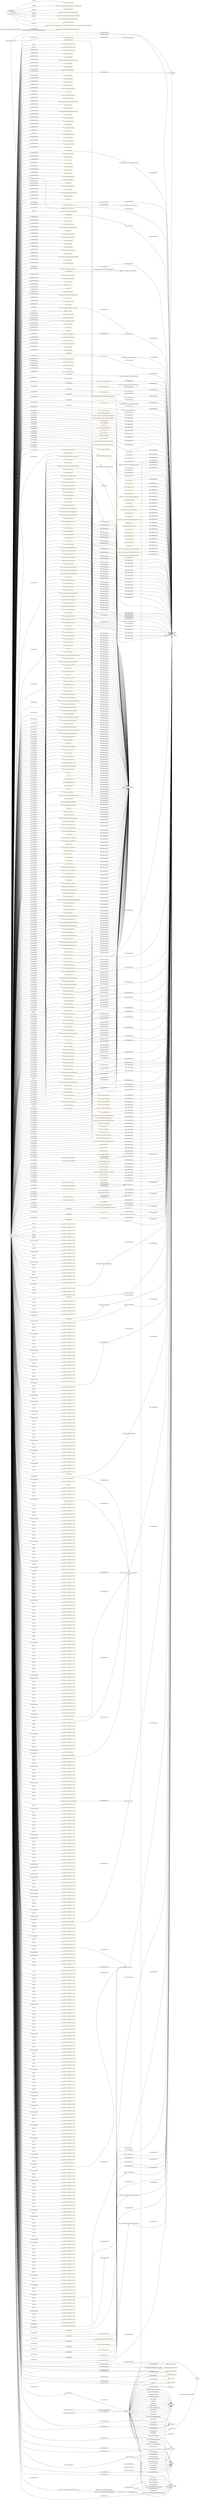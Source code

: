 digraph ar2dtool_diagram { 
rankdir=LR;
size="1501"
node [shape = rectangle, color="orange"]; "base:PcuFlowValue" "base:AxleWeight" "base:AlertCMethod2PrimaryPointLocation" "base:Mobility" "base:RoadEntity" "base:MultilingualString" "base:ManagedCause" "base:DataValue" "base:Confidence" "base:HeightUnit" "base:CriticalObject" "base:StartPoint" "base:DurationValue" "base:GroupOfPeopleInvolved" "base:Cause" "base:VehicleCharacteristics" "base:OffsetDistance" "base:RoadSurfaceConditionMeasurements" "base:Accident" "base:Obstruction" "base:AlertCMethod4PrimaryPointLocation" "base:EndPoint" "base:PlatoonPosition" "base:AutomationLevel" "base:Heading" "base:VehicleFlowValue" "base:UrlLink" "base:ParkingSpotState" "base:WindSpeedValue" "base:PlatoonRole" "base:GroupOfLocations" "base:SituationRecord" "base:Address" "base:OperatorAction" "http://www.w3.org/2006/time#TemporalEntity" "base:AlertCDirection" "base:SpeedUnit" "base:Platoon" "base:Pollution" "base:OverallPeriod" "base:Movement" "base:SpeedValue" "base:RoadSideEquipment" "base:PrecipitationDetail" "base:Route" "base:VulnerableRoadUser" "base:Position" "base:Role" "base:ConcentrationOfVehiclesValue" "base:LengthUnit" "base:Status" "2d15c101f393fd2c1d61ad1996bee427" "base:Identifier" "1d19ea6cc9c7b3f268909f18ff736486" "base:RendezvousLocation" "base:Subjects" "base:BasicData" "base:AbsolutePosition" "base:FloatingPointMetreDistanceValue" "http://www.w3.org/2006/time#Instant" "base:Width" "base:MaintenanceVehicles" "http://www.opengis.net/ont/geosparql#Feature" "base:ElectronicControlUnit" "base:AxleSpacing" "base:Humidity" "base:Acceleration" "base:MultilingualStringValue" "base:Comment" "base:AlertCMethod2SecondaryPointLocation" "base:Height" "base:AxleFlowValue" "base:AlertCLocation" "base:Shape" "base:BrakeCapacity" "base:HazardousMaterials" "base:PlatoonVehicleState" "base:VehicleRole" "base:Vehicle" "base:TrafficConcentration" "base:Wind" "base:TemperatureValue" "base:Management" "https://saref.etsi.org/core/UnitOfMeasure" "base:Source" "base:SpeedPercentile" "base:Impact" "https://saref.etsi.org/core/Property" "base:Validity" "base:AccelerationUnit" "base:DeviceStatus" "base:ParkingSpotPoint" "base:VehicleEnvironment" "base:NonManagedCause" "base:RoutePoint" "base:Period" "base:Size" "https://saref.etsi.org/core/Device" "base:RoadTopologyPosition" "base:PlatoonState" "base:ElaboratedDataFault" "base:Visibility" "base:PressureValue" "base:Destination" "base:RelativePosition" "base:HeaderInformation" "base:DateTimeValue" "base:TrafficStatusValue" "base:Length" "http://www.opengis.net/ont/geosparql#Geometry" "base:PercentageValue" "base:Itinerary" "base:Temperature" ; /*classes style*/
	"base:hasPlatoonPosition" -> "base:hasPosition" [ label = "rdfs:subPropertyOf" ];
	"base:axleSpacingOnVehicle" -> "owl:topObjectProperty" [ label = "rdfs:subPropertyOf" ];
	"base:areaOfInterest" -> "owl:topDataProperty" [ label = "rdfs:subPropertyOf" ];
	"https://saref.etsi.org/saref4syst/hasSubSystem" -> "owl:topObjectProperty" [ label = "rdfs:subPropertyOf" ];
	"base:id" -> "owl:topDataProperty" [ label = "rdfs:subPropertyOf" ];
	"base:publicationTime" -> "owl:topDataProperty" [ label = "rdfs:subPropertyOf" ];
	"base:alertCLocationCountryCode" -> "owl:topDataProperty" [ label = "rdfs:subPropertyOf" ];
	"base:overallStartTime" -> "owl:topDataProperty" [ label = "rdfs:subPropertyOf" ];
	"FrontierProject:" -> "https://www.etsi.org/" [ label = ":source" ];
	"FrontierProject:" -> "https://scholar.google.com/citations?user=coCDIj8AAAAJ" [ label = ":contributor" ];
	"FrontierProject:" -> "http://netellany.fr/" [ label = ":contributor" ];
	"FrontierProject:" -> "https://www.linkedin.com/in/lauradaniele" [ label = ":contributor" ];
	"FrontierProject:" -> "https://www.linkedin.com/in/pol-torres-46a83863/" [ label = ":creator" ];
	"FrontierProject:" -> "FrontierProject:" [ label = ":source" ];
	"FrontierProject:" -> "FrontierProject:" [ label = "owl:versionIRI" ];
	"FrontierProject:" -> "https://forge.etsi.org/etsi-software-license" [ label = ":license" ];
	"FrontierProject:" -> "https://docs.datex2.eu/" [ label = ":source" ];
	"FrontierProject:" -> "https://www.etsi.org/deliver/etsi_ts/103400_103499/10341007/01.01.01_60/ts_10341007v010101p.pdf" [ label = "rdfs:seeAlso" ];
	"https://saref.etsi.org/core/isControlledByDevice" -> "owl:topObjectProperty" [ label = "rdfs:subPropertyOf" ];
	"base:management" -> "owl:topObjectProperty" [ label = "rdfs:subPropertyOf" ];
	"base:isConfidenceOf" -> "owl:topObjectProperty" [ label = "rdfs:subPropertyOf" ];
	"base:minimumCarOccupancy" -> "owl:topDataProperty" [ label = "rdfs:subPropertyOf" ];
	"base:cause" -> "owl:topObjectProperty" [ label = "rdfs:subPropertyOf" ];
	"base:percentageLongVehicles" -> "owl:topObjectProperty" [ label = "rdfs:subPropertyOf" ];
	"base:comment" -> "owl:topObjectProperty" [ label = "rdfs:subPropertyOf" ];
	"base:vmsUnitFault" -> "owl:topDataProperty" [ label = "rdfs:subPropertyOf" ];
	"base:statusDescription" -> "owl:topDataProperty" [ label = "rdfs:subPropertyOf" ];
	"base:statusDescription" -> "owl:topObjectProperty" [ label = "rdfs:subPropertyOf" ];
	"base:visibility" -> "owl:topObjectProperty" [ label = "rdfs:subPropertyOf" ];
	"base:individualVehicleSpeed" -> "owl:topDataProperty" [ label = "rdfs:subPropertyOf" ];
	"base:individualVehicleSpeed" -> "owl:topObjectProperty" [ label = "rdfs:subPropertyOf" ];
	"base:situation" -> "owl:topObjectProperty" [ label = "rdfs:subPropertyOf" ];
	"base:detectsPosition" -> "owl:topObjectProperty" [ label = "rdfs:subPropertyOf" ];
	"base:stationType" -> "owl:topDataProperty" [ label = "rdfs:subPropertyOf" ];
	"http://www.opengis.net/ont/geosparql#Feature" -> "http://www.opengis.net/ont/geosparql#Geometry" [ label = "owl:disjointWith" ];
	"base:humidity" -> "owl:topObjectProperty" [ label = "rdfs:subPropertyOf" ];
	"base:actionOrigin" -> "owl:topDataProperty" [ label = "rdfs:subPropertyOf" ];
	"base:hasRole" -> "owl:topObjectProperty" [ label = "rdfs:subPropertyOf" ];
	"base:forVehiclesWithCharacteristicsOf" -> "owl:topObjectProperty" [ label = "rdfs:subPropertyOf" ];
	"base:hasProvider" -> "owl:topObjectProperty" [ label = "rdfs:subPropertyOf" ];
	"base:alertCDirectionCoded" -> "owl:topDataProperty" [ label = "rdfs:subPropertyOf" ];
	"base:weatherRelatedRoadConditionType" -> "owl:topDataProperty" [ label = "rdfs:subPropertyOf" ];
	"base:faultyEquipmentOrSystemType" -> "owl:topDataProperty" [ label = "rdfs:subPropertyOf" ];
	"base:usesMeasurement" -> "owl:topObjectProperty" [ label = "rdfs:subPropertyOf" ];
	"base:itineraryExtension" -> "owl:topDataProperty" [ label = "rdfs:subPropertyOf" ];
	"base:itineraryExtension" -> "owl:topObjectProperty" [ label = "rdfs:subPropertyOf" ];
	"base:reasonForDataError" -> "owl:topDataProperty" [ label = "rdfs:subPropertyOf" ];
	"base:vehicleManufacturer" -> "owl:topDataProperty" [ label = "rdfs:subPropertyOf" ];
	"base:roadsideServiceDisruptionExtension" -> "owl:topObjectProperty" [ label = "rdfs:subPropertyOf" ];
	"base:maintenanceVehicles" -> "owl:topObjectProperty" [ label = "rdfs:subPropertyOf" ];
	"base:measurementOrCalculationTime" -> "owl:topDataProperty" [ label = "rdfs:subPropertyOf" ];
	"base:locationCodeForLinearLocation" -> "owl:topObjectProperty" [ label = "rdfs:subPropertyOf" ];
	"base:validityStatus" -> "owl:topDataProperty" [ label = "rdfs:subPropertyOf" ];
	"https://saref.etsi.org/core/isMeasuredIn" -> "owl:topObjectProperty" [ label = "rdfs:subPropertyOf" ];
	"base:impact" -> "owl:topObjectProperty" [ label = "rdfs:subPropertyOf" ];
	"https://saref.etsi.org/core/hasValue" -> "https://saref.etsi.org/core" [ label = "rdfs:comment" ];
	"https://saref.etsi.org/core/hasValue" -> "owl:topDataProperty" [ label = "rdfs:subPropertyOf" ];
	"base:regularity" -> "owl:topDataProperty" [ label = "rdfs:subPropertyOf" ];
	"base:integerMetreDistance" -> "owl:topDataProperty" [ label = "rdfs:subPropertyOf" ];
	"base:distanceHeadway" -> "owl:topDataProperty" [ label = "rdfs:subPropertyOf" ];
	"base:distanceHeadway" -> "owl:topObjectProperty" [ label = "rdfs:subPropertyOf" ];
	"base:roadworksDuration" -> "owl:topDataProperty" [ label = "rdfs:subPropertyOf" ];
	"base:scheduledDepartureTime" -> "owl:topDataProperty" [ label = "rdfs:subPropertyOf" ];
	"base:ManagedCause" -> "base:NonManagedCause" [ label = "owl:disjointWith" ];
	"base:alternativeRoute" -> "owl:topObjectProperty" [ label = "rdfs:subPropertyOf" ];
	"base:generalNetworkManagementType" -> "owl:topDataProperty" [ label = "rdfs:subPropertyOf" ];
	"base:automaticallyInitiated" -> "owl:topDataProperty" [ label = "rdfs:subPropertyOf" ];
	"base:absoluteSpeed" -> "owl:topDataProperty" [ label = "rdfs:subPropertyOf" ];
	"base:numberOfMaintenanceVehicles" -> "owl:topDataProperty" [ label = "rdfs:subPropertyOf" ];
	"base:drivingConditionType" -> "owl:topDataProperty" [ label = "rdfs:subPropertyOf" ];
	"base:availabilityRate" -> "owl:topDataProperty" [ label = "rdfs:subPropertyOf" ];
	"base:alertCLinear" -> "owl:topObjectProperty" [ label = "rdfs:subPropertyOf" ];
	"base:transitServiceType" -> "owl:topDataProperty" [ label = "rdfs:subPropertyOf" ];
	"base:disturbanceActivityType" -> "owl:topDataProperty" [ label = "rdfs:subPropertyOf" ];
	"base:disturbanceActivityType" -> "owl:topObjectProperty" [ label = "rdfs:subPropertyOf" ];
	"base:travelTimeTrendType" -> "owl:topDataProperty" [ label = "rdfs:subPropertyOf" ];
	"base:operatorActionStatus" -> "owl:topDataProperty" [ label = "rdfs:subPropertyOf" ];
	"base:hasAutomationLevel" -> "owl:topObjectProperty" [ label = "rdfs:subPropertyOf" ];
	"base:trafficTrendType" -> "owl:topDataProperty" [ label = "rdfs:subPropertyOf" ];
	"base:dataError" -> "owl:topDataProperty" [ label = "rdfs:subPropertyOf" ];
	"base:dataError" -> "owl:topObjectProperty" [ label = "rdfs:subPropertyOf" ];
	"base:underTraffic" -> "owl:topDataProperty" [ label = "rdfs:subPropertyOf" ];
	"base:occupancy" -> "owl:topDataProperty" [ label = "rdfs:subPropertyOf" ];
	"base:occupancy" -> "owl:topObjectProperty" [ label = "rdfs:subPropertyOf" ];
	"base:consistsOfEntity" -> "https://saref.etsi.org/core/consistsOf" [ label = "rdfs:subPropertyOf" ];
	"base:specificAxleWeight" -> "owl:topObjectProperty" [ label = "rdfs:subPropertyOf" ];
	"base:measurementOrCalculationTimePrecision" -> "owl:topDataProperty" [ label = "rdfs:subPropertyOf" ];
	"base:AlertCLocation" -> "2d15c101f393fd2c1d61ad1996bee427" [ label = "owl:equivalentClass" ];
	"base:actionPlanIdentifier" -> "owl:topDataProperty" [ label = "rdfs:subPropertyOf" ];
	"base:causeDescription" -> "owl:topDataProperty" [ label = "rdfs:subPropertyOf" ];
	"base:causeDescription" -> "owl:topObjectProperty" [ label = "rdfs:subPropertyOf" ];
	"base:pointCoordinates" -> "owl:topObjectProperty" [ label = "rdfs:subPropertyOf" ];
	"base:roadOperatorServiceDisruptionType" -> "owl:topDataProperty" [ label = "rdfs:subPropertyOf" ];
	"base:vehicleModel" -> "owl:topDataProperty" [ label = "rdfs:subPropertyOf" ];
	"base:hasPlatoonMember" -> "base:hasMember" [ label = "rdfs:subPropertyOf" ];
	"base:exitTime" -> "owl:topDataProperty" [ label = "rdfs:subPropertyOf" ];
	"base:exitTime" -> "owl:topObjectProperty" [ label = "rdfs:subPropertyOf" ];
	"base:alertCDirectionNamed" -> "owl:topObjectProperty" [ label = "rdfs:subPropertyOf" ];
	"owl:topObjectProperty" -> "owl:topObjectProperty" [ label = "rdfs:subPropertyOf" ];
	"base:periodName" -> "owl:topDataProperty" [ label = "rdfs:subPropertyOf" ];
	"base:freeFlowTravelTime" -> "owl:topObjectProperty" [ label = "rdfs:subPropertyOf" ];
	"base:averageDistanceHeadway" -> "owl:topObjectProperty" [ label = "rdfs:subPropertyOf" ];
	"base:vehicleIdentifier" -> "owl:topDataProperty" [ label = "rdfs:subPropertyOf" ];
	"base:validityTimeSpecification" -> "owl:topDataProperty" [ label = "rdfs:subPropertyOf" ];
	"base:validityTimeSpecification" -> "owl:topObjectProperty" [ label = "rdfs:subPropertyOf" ];
	"base:timeMeaning" -> "owl:topDataProperty" [ label = "rdfs:subPropertyOf" ];
	"base:informationStatus" -> "owl:topDataProperty" [ label = "rdfs:subPropertyOf" ];
	"base:hasPlatoonIndex" -> "owl:topDataProperty" [ label = "rdfs:subPropertyOf" ];
	"base:relativeSpeed" -> "owl:topDataProperty" [ label = "rdfs:subPropertyOf" ];
	"base:relativeSpeed" -> "owl:topObjectProperty" [ label = "rdfs:subPropertyOf" ];
	"base:hasDescriptionName" -> "owl:topDataProperty" [ label = "rdfs:subPropertyOf" ];
	"base:situationRecord" -> "owl:topObjectProperty" [ label = "rdfs:subPropertyOf" ];
	"base:vehicleType" -> "owl:topDataProperty" [ label = "rdfs:subPropertyOf" ];
	"base:vehicleType" -> "owl:topObjectProperty" [ label = "rdfs:subPropertyOf" ];
	"base:queueLength" -> "owl:topDataProperty" [ label = "rdfs:subPropertyOf" ];
	"http://www.w3.org/2006/time#hasBeginning" -> "owl:topObjectProperty" [ label = "rdfs:subPropertyOf" ];
	"https://saref.etsi.org/core/controlsProperty" -> "owl:topObjectProperty" [ label = "rdfs:subPropertyOf" ];
	"base:overallSeverity" -> "owl:topDataProperty" [ label = "rdfs:subPropertyOf" ];
	"base:lastUpdateOfDeviceInformation" -> "owl:topDataProperty" [ label = "rdfs:subPropertyOf" ];
	"base:measurementOrCalculationPeriod" -> "owl:topDataProperty" [ label = "rdfs:subPropertyOf" ];
	"base:version" -> "owl:topDataProperty" [ label = "rdfs:subPropertyOf" ];
	"base:normallyExpectedTravelTime" -> "owl:topObjectProperty" [ label = "rdfs:subPropertyOf" ];
	"base:pointByCoordinates" -> "owl:topObjectProperty" [ label = "rdfs:subPropertyOf" ];
	"base:nonWeatherRelatedRoadConditionType" -> "owl:topDataProperty" [ label = "rdfs:subPropertyOf" ];
	"base:lang" -> "owl:topDataProperty" [ label = "rdfs:subPropertyOf" ];
	"base:lang" -> "owl:topObjectProperty" [ label = "rdfs:subPropertyOf" ];
	"base:hasOwner" -> "owl:topObjectProperty" [ label = "rdfs:subPropertyOf" ];
	"base:alertCMethod2SecondaryPointLocation" -> "owl:topObjectProperty" [ label = "rdfs:subPropertyOf" ];
	"base:accuracy" -> "owl:topDataProperty" [ label = "rdfs:subPropertyOf" ];
	"base:situationRecordFirstSupplierVersionTime" -> "owl:topDataProperty" [ label = "rdfs:subPropertyOf" ];
	"base:alertCLocationName" -> "owl:topObjectProperty" [ label = "rdfs:subPropertyOf" ];
	"base:accidentExtension" -> "owl:topDataProperty" [ label = "rdfs:subPropertyOf" ];
	"base:routeDestination" -> "owl:topDataProperty" [ label = "rdfs:subPropertyOf" ];
	"base:routeDestination" -> "owl:topObjectProperty" [ label = "rdfs:subPropertyOf" ];
	"base:obstructingVehicle" -> "owl:topObjectProperty" [ label = "rdfs:subPropertyOf" ];
	"base:typeOfDevice" -> "owl:topDataProperty" [ label = "rdfs:subPropertyOf" ];
	"base:alertCLocationTableNumber" -> "owl:topDataProperty" [ label = "rdfs:subPropertyOf" ];
	"base:numberOfVehiclesWaiting" -> "owl:topDataProperty" [ label = "rdfs:subPropertyOf" ];
	"base:hasWidth" -> "owl:topObjectProperty" [ label = "rdfs:subPropertyOf" ];
	"base:alertCDirectionSense" -> "owl:topDataProperty" [ label = "rdfs:subPropertyOf" ];
	"base:hasPlatoonRole" -> "base:hasRole" [ label = "rdfs:subPropertyOf" ];
	"base:hasIdentifier" -> "owl:topObjectProperty" [ label = "rdfs:subPropertyOf" ];
	"base:alertCLocation" -> "owl:topObjectProperty" [ label = "rdfs:subPropertyOf" ];
	"base:commentType" -> "owl:topDataProperty" [ label = "rdfs:subPropertyOf" ];
	"base:concentrationOfVehicles" -> "owl:topDataProperty" [ label = "rdfs:subPropertyOf" ];
	"base:nonGeneralPublicComment" -> "owl:topObjectProperty" [ label = "rdfs:subPropertyOf" ];
	"base:publicEventType" -> "owl:topDataProperty" [ label = "rdfs:subPropertyOf" ];
	"base:hasDestinationEndPoint" -> "base:hasDestination" [ label = "rdfs:subPropertyOf" ];
	"base:forecast" -> "owl:topDataProperty" [ label = "rdfs:subPropertyOf" ];
	"base:groupOfPeopleInvolved" -> "owl:topObjectProperty" [ label = "rdfs:subPropertyOf" ];
	"base:presenceDurationTime" -> "owl:topDataProperty" [ label = "rdfs:subPropertyOf" ];
	"base:presenceDurationTime" -> "owl:topObjectProperty" [ label = "rdfs:subPropertyOf" ];
	"base:animalPresenceType" -> "owl:topDataProperty" [ label = "rdfs:subPropertyOf" ];
	"base:timeValue" -> "owl:topDataProperty" [ label = "rdfs:subPropertyOf" ];
	"base:situationRecordCreationTime" -> "owl:topDataProperty" [ label = "rdfs:subPropertyOf" ];
	"base:roadsideServiceDisruptionType" -> "owl:topDataProperty" [ label = "rdfs:subPropertyOf" ];
	"base:alertCMethod4PrimaryPointLocation" -> "owl:topObjectProperty" [ label = "rdfs:subPropertyOf" ];
	"base:situationRecordObservationTime" -> "owl:topDataProperty" [ label = "rdfs:subPropertyOf" ];
	"base:arrivalTime" -> "owl:topDataProperty" [ label = "rdfs:subPropertyOf" ];
	"base:arrivalTime" -> "owl:topObjectProperty" [ label = "rdfs:subPropertyOf" ];
	"base:faultIdentifier" -> "owl:topDataProperty" [ label = "rdfs:subPropertyOf" ];
	"base:hasShape" -> "owl:topObjectProperty" [ label = "rdfs:subPropertyOf" ];
	"http://www.w3.org/2006/time#hasEnd" -> "owl:topObjectProperty" [ label = "rdfs:subPropertyOf" ];
	"base:situationVersionCreationTime" -> "owl:topDataProperty" [ label = "rdfs:subPropertyOf" ];
	"base:vehicleInvolved" -> "owl:topObjectProperty" [ label = "rdfs:subPropertyOf" ];
	"base:specificLocation" -> "owl:topDataProperty" [ label = "rdfs:subPropertyOf" ];
	"base:specificLocation" -> "owl:topObjectProperty" [ label = "rdfs:subPropertyOf" ];
	"base:hasRoute" -> "owl:topObjectProperty" [ label = "rdfs:subPropertyOf" ];
	"base:pressure" -> "owl:topDataProperty" [ label = "rdfs:subPropertyOf" ];
	"base:subjects" -> "owl:topObjectProperty" [ label = "rdfs:subPropertyOf" ];
	"base:probabilityOfOccurrence" -> "owl:topDataProperty" [ label = "rdfs:subPropertyOf" ];
	"base:mobilityOfActivity" -> "owl:topObjectProperty" [ label = "rdfs:subPropertyOf" ];
	"base:hasProperty" -> "owl:topObjectProperty" [ label = "rdfs:subPropertyOf" ];
	"http://www.w3.org/2003/01/geo/wgs84_pos#location" -> "owl:topObjectProperty" [ label = "rdfs:subPropertyOf" ];
	"base:mobilityOfObstruction" -> "owl:topObjectProperty" [ label = "rdfs:subPropertyOf" ];
	"base:pertinentLocation" -> "owl:topDataProperty" [ label = "rdfs:subPropertyOf" ];
	"base:pertinentLocation" -> "owl:topObjectProperty" [ label = "rdfs:subPropertyOf" ];
	"base:validPeriod" -> "owl:topObjectProperty" [ label = "rdfs:subPropertyOf" ];
	"base:trafficStatus" -> "owl:topDataProperty" [ label = "rdfs:subPropertyOf" ];
	"base:trafficStatus" -> "owl:topObjectProperty" [ label = "rdfs:subPropertyOf" ];
	"base:chemicalName" -> "owl:topObjectProperty" [ label = "rdfs:subPropertyOf" ];
	"base:hasFormat" -> "owl:topObjectProperty" [ label = "rdfs:subPropertyOf" ];
	"base:mobility" -> "owl:topObjectProperty" [ label = "rdfs:subPropertyOf" ];
	"base:hasPerceptionState" -> "base:hasState" [ label = "rdfs:subPropertyOf" ];
	"base:averageVehicleSpeed" -> "owl:topDataProperty" [ label = "rdfs:subPropertyOf" ];
	"base:averageVehicleSpeed" -> "owl:topObjectProperty" [ label = "rdfs:subPropertyOf" ];
	"base:roadSurfaceConditionMeasurements" -> "owl:topObjectProperty" [ label = "rdfs:subPropertyOf" ];
	"base:faultSeverity" -> "owl:topDataProperty" [ label = "rdfs:subPropertyOf" ];
	"base:smoothingFactor" -> "owl:topDataProperty" [ label = "rdfs:subPropertyOf" ];
	"base:hasLength" -> "owl:topObjectProperty" [ label = "rdfs:subPropertyOf" ];
	"base:groupOfVehiclesInvolved" -> "owl:topObjectProperty" [ label = "rdfs:subPropertyOf" ];
	"base:alertCDirection" -> "owl:topObjectProperty" [ label = "rdfs:subPropertyOf" ];
	"base:accidentType" -> "owl:topDataProperty" [ label = "rdfs:subPropertyOf" ];
	"base:depth" -> "owl:topDataProperty" [ label = "rdfs:subPropertyOf" ];
	"base:roadworksScale" -> "owl:topDataProperty" [ label = "rdfs:subPropertyOf" ];
	"base:validity" -> "owl:topObjectProperty" [ label = "rdfs:subPropertyOf" ];
	"base:hasPosition" -> "owl:topObjectProperty" [ label = "rdfs:subPropertyOf" ];
	"base:measurementEquipmentFault" -> "owl:topDataProperty" [ label = "rdfs:subPropertyOf" ];
	"base:hasRelativePosition" -> "base:hasPosition" [ label = "rdfs:subPropertyOf" ];
	"base:hasEnvironment" -> "owl:topObjectProperty" [ label = "rdfs:subPropertyOf" ];
	"base:alertCPoint" -> "owl:topObjectProperty" [ label = "rdfs:subPropertyOf" ];
	"base:hasDestinationAddress" -> "base:hasDestination" [ label = "rdfs:subPropertyOf" ];
	"base:journeyDestination" -> "owl:topObjectProperty" [ label = "rdfs:subPropertyOf" ];
	"base:transitServiceInformation" -> "owl:topDataProperty" [ label = "rdfs:subPropertyOf" ];
	"base:authorityOperationType" -> "owl:topDataProperty" [ label = "rdfs:subPropertyOf" ];
	"base:lastDeviceCheck" -> "owl:topDataProperty" [ label = "rdfs:subPropertyOf" ];
	"base:faultDescription" -> "owl:topDataProperty" [ label = "rdfs:subPropertyOf" ];
	"base:faultDescription" -> "owl:topObjectProperty" [ label = "rdfs:subPropertyOf" ];
	"base:severity" -> "owl:topDataProperty" [ label = "rdfs:subPropertyOf" ];
	"base:roadsideAssistanceType" -> "owl:topDataProperty" [ label = "rdfs:subPropertyOf" ];
	"base:gmlLineString" -> "owl:topObjectProperty" [ label = "rdfs:subPropertyOf" ];
	"base:startOfPeriod" -> "owl:topDataProperty" [ label = "rdfs:subPropertyOf" ];
	"base:overallEndTime" -> "owl:topDataProperty" [ label = "rdfs:subPropertyOf" ];
	"base:vehicleRegistrationPlateIdentifier" -> "owl:topDataProperty" [ label = "rdfs:subPropertyOf" ];
	"base:windSpeed" -> "owl:topDataProperty" [ label = "rdfs:subPropertyOf" ];
	"base:pollution" -> "owl:topObjectProperty" [ label = "rdfs:subPropertyOf" ];
	"base:poorEnvironmentType" -> "owl:topDataProperty" [ label = "rdfs:subPropertyOf" ];
	"base:isMemberOf" -> "owl:topObjectProperty" [ label = "rdfs:subPropertyOf" ];
	"base:hasOpeningTimeAvailability" -> "owl:topObjectProperty" [ label = "rdfs:subPropertyOf" ];
	"base:consistsOfVehicle" -> "https://saref.etsi.org/core/consistsOf" [ label = "rdfs:subPropertyOf" ];
	"base:distanceGap" -> "owl:topDataProperty" [ label = "rdfs:subPropertyOf" ];
	"base:distanceGap" -> "owl:topObjectProperty" [ label = "rdfs:subPropertyOf" ];
	"base:trafficCongestion" -> "owl:topObjectProperty" [ label = "rdfs:subPropertyOf" ];
	"base:hasParkingVehicleState" -> "base:hasState" [ label = "rdfs:subPropertyOf" ];
	"base:infrastructureDamageType" -> "owl:topDataProperty" [ label = "rdfs:subPropertyOf" ];
	"base:hasDataOf" -> "owl:topObjectProperty" [ label = "rdfs:subPropertyOf" ];
	"http://www.opengis.net/ont/geosparql#hasGeometry" -> "owl:topObjectProperty" [ label = "rdfs:subPropertyOf" ];
	"base:numberOfInputValuesUsed" -> "owl:topDataProperty" [ label = "rdfs:subPropertyOf" ];
	"base:wind" -> "owl:topObjectProperty" [ label = "rdfs:subPropertyOf" ];
	"base:abnormalTrafficType" -> "owl:topDataProperty" [ label = "rdfs:subPropertyOf" ];
	"base:pcuFlow" -> "owl:topObjectProperty" [ label = "rdfs:subPropertyOf" ];
	"base:hasConfidenceUnitOfMeasure" -> "owl:topObjectProperty" [ label = "rdfs:subPropertyOf" ];
	"base:routeCode" -> "owl:topDataProperty" [ label = "rdfs:subPropertyOf" ];
	"base:routeCode" -> "owl:topObjectProperty" [ label = "rdfs:subPropertyOf" ];
	"base:timeGap" -> "owl:topDataProperty" [ label = "rdfs:subPropertyOf" ];
	"base:timeGap" -> "owl:topObjectProperty" [ label = "rdfs:subPropertyOf" ];
	"base:faultType" -> "owl:topDataProperty" [ label = "rdfs:subPropertyOf" ];
	"base:dateTime" -> "owl:topDataProperty" [ label = "rdfs:subPropertyOf" ];
	"base:hasPlatoonVehicleState" -> "base:hasState" [ label = "rdfs:subPropertyOf" ];
	"base:obstructionType" -> "owl:topDataProperty" [ label = "rdfs:subPropertyOf" ];
	"base:obstructionType" -> "owl:topObjectProperty" [ label = "rdfs:subPropertyOf" ];
	"base:confidentialityOverride" -> "owl:topDataProperty" [ label = "rdfs:subPropertyOf" ];
	"base:totalNumberOfVehiclesInvolved" -> "owl:topDataProperty" [ label = "rdfs:subPropertyOf" ];
	"base:situationVersionTime" -> "owl:topDataProperty" [ label = "rdfs:subPropertyOf" ];
	"base:urlLink" -> "owl:topObjectProperty" [ label = "rdfs:subPropertyOf" ];
	"base:source" -> "owl:topObjectProperty" [ label = "rdfs:subPropertyOf" ];
	"base:address" -> "owl:topDataProperty" [ label = "rdfs:subPropertyOf" ];
	"base:noPrecipitation" -> "owl:topDataProperty" [ label = "rdfs:subPropertyOf" ];
	"base:generalMessageToRoadUsers" -> "owl:topObjectProperty" [ label = "rdfs:subPropertyOf" ];
	"base:hasCoordinateX" -> "owl:topDataProperty" [ label = "rdfs:subPropertyOf" ];
	"base:temporarySpeedLimit" -> "owl:topDataProperty" [ label = "rdfs:subPropertyOf" ];
	"base:relativeTrafficFlow" -> "owl:topDataProperty" [ label = "rdfs:subPropertyOf" ];
	"base:travelTimeType" -> "owl:topDataProperty" [ label = "rdfs:subPropertyOf" ];
	"base:vehicleStatus" -> "owl:topDataProperty" [ label = "rdfs:subPropertyOf" ];
	"base:hasMaxSize" -> "owl:topDataProperty" [ label = "rdfs:subPropertyOf" ];
	"base:roadOrCarriagewayOrLaneManagementType" -> "owl:topDataProperty" [ label = "rdfs:subPropertyOf" ];
	"base:vehicleObstructionType" -> "owl:topDataProperty" [ label = "rdfs:subPropertyOf" ];
	"https://saref.etsi.org/core/hasTimestamp" -> "owl:topDataProperty" [ label = "rdfs:subPropertyOf" ];
	"base:freeFlowSpeed" -> "owl:topObjectProperty" [ label = "rdfs:subPropertyOf" ];
	"base:urgency" -> "owl:topDataProperty" [ label = "rdfs:subPropertyOf" ];
	"base:standardDeviation" -> "owl:topDataProperty" [ label = "rdfs:subPropertyOf" ];
	"base:alive" -> "owl:topDataProperty" [ label = "rdfs:subPropertyOf" ];
	"base:hasRoadTopologyPosition" -> "base:hasPosition" [ label = "rdfs:subPropertyOf" ];
	"base:locationReference" -> "owl:topDataProperty" [ label = "rdfs:subPropertyOf" ];
	"base:locationReference" -> "owl:topObjectProperty" [ label = "rdfs:subPropertyOf" ];
	"base:locationReference" -> "base:pertinentLocation" [ label = "owl:equivalentProperty" ];
	"base:faultCreationTime" -> "owl:topDataProperty" [ label = "rdfs:subPropertyOf" ];
	"base:signedRerouting" -> "owl:topDataProperty" [ label = "rdfs:subPropertyOf" ];
	"base:srsDimension" -> "owl:topDataProperty" [ label = "rdfs:subPropertyOf" ];
	"base:elaboratedData" -> "owl:topObjectProperty" [ label = "rdfs:subPropertyOf" ];
	"base:posList" -> "owl:topDataProperty" [ label = "rdfs:subPropertyOf" ];
	"base:posList" -> "owl:topObjectProperty" [ label = "rdfs:subPropertyOf" ];
	"base:restlessness" -> "owl:topDataProperty" [ label = "rdfs:subPropertyOf" ];
	"base:axleWeight" -> "owl:topDataProperty" [ label = "rdfs:subPropertyOf" ];
	"base:axleWeight" -> "owl:topObjectProperty" [ label = "rdfs:subPropertyOf" ];
	"base:precipitationDetail" -> "owl:topObjectProperty" [ label = "rdfs:subPropertyOf" ];
	"base:consistsOfEquipment" -> "https://saref.etsi.org/core/consistsOf" [ label = "rdfs:subPropertyOf" ];
	"base:produces" -> "owl:topObjectProperty" [ label = "rdfs:subPropertyOf" ];
	"base:trafficFlowCharacteristics" -> "owl:topDataProperty" [ label = "rdfs:subPropertyOf" ];
	"base:passageDurationTime" -> "owl:topDataProperty" [ label = "rdfs:subPropertyOf" ];
	"base:passageDurationTime" -> "owl:topObjectProperty" [ label = "rdfs:subPropertyOf" ];
	"https://saref.etsi.org/core/measurementMadeBy" -> "owl:topObjectProperty" [ label = "rdfs:subPropertyOf" ];
	"base:exceptionPeriod" -> "owl:topObjectProperty" [ label = "rdfs:subPropertyOf" ];
	"http://www.w3.org/2006/time#inXSDDateTimeStamp" -> "owl:topDataProperty" [ label = "rdfs:subPropertyOf" ];
	"base:hasBrakeCapacity" -> "owl:topObjectProperty" [ label = "rdfs:subPropertyOf" ];
	"base:hasVehicleRole" -> "base:hasRole" [ label = "rdfs:subPropertyOf" ];
	"base:generalPublicComment" -> "owl:topObjectProperty" [ label = "rdfs:subPropertyOf" ];
	"base:hasDestination" -> "owl:topObjectProperty" [ label = "rdfs:subPropertyOf" ];
	"base:alertCLocationTableVersion" -> "owl:topDataProperty" [ label = "rdfs:subPropertyOf" ];
	"base:hasMember" -> "owl:topObjectProperty" [ label = "rdfs:subPropertyOf" ];
	"base:hasPlatoonState" -> "base:hasState" [ label = "rdfs:subPropertyOf" ];
	"base:generalDeviceStatus" -> "owl:topDataProperty" [ label = "rdfs:subPropertyOf" ];
	"base:journeyOrigin" -> "owl:topObjectProperty" [ label = "rdfs:subPropertyOf" ];
	"base:hasSize" -> "owl:topObjectProperty" [ label = "rdfs:subPropertyOf" ];
	"base:speedPercentile" -> "owl:topObjectProperty" [ label = "rdfs:subPropertyOf" ];
	"http://www.w3.org/2003/01/geo/wgs84_pos#alt" -> "owl:topDataProperty" [ label = "rdfs:subPropertyOf" ];
	"base:concentration" -> "owl:topObjectProperty" [ label = "rdfs:subPropertyOf" ];
	"base:hasVehicleEnvironmentMember" -> "base:hasMember" [ label = "rdfs:subPropertyOf" ];
	"base:harmonicSpeed" -> "owl:topDataProperty" [ label = "rdfs:subPropertyOf" ];
	"base:harmonicSpeed" -> "owl:topObjectProperty" [ label = "rdfs:subPropertyOf" ];
	"base:constructionWorkType" -> "owl:topDataProperty" [ label = "rdfs:subPropertyOf" ];
	"base:consistsOfUser" -> "https://saref.etsi.org/core/consistsOf" [ label = "rdfs:subPropertyOf" ];
	"base:supplierCalculatedDataQuality" -> "owl:topDataProperty" [ label = "rdfs:subPropertyOf" ];
	"base:maximumPermittedAxleWeight" -> "owl:topDataProperty" [ label = "rdfs:subPropertyOf" ];
	"base:maximumPermittedAxleWeight" -> "owl:topObjectProperty" [ label = "rdfs:subPropertyOf" ];
	"base:axleSpacing" -> "owl:topDataProperty" [ label = "rdfs:subPropertyOf" ];
	"base:axleSpacing" -> "owl:topObjectProperty" [ label = "rdfs:subPropertyOf" ];
	"base:environmentalObstructionType" -> "owl:topDataProperty" [ label = "rdfs:subPropertyOf" ];
	"base:complianceOption" -> "owl:topDataProperty" [ label = "rdfs:subPropertyOf" ];
	"http://www.w3.org/2003/01/geo/wgs84_pos#lat" -> "owl:topDataProperty" [ label = "rdfs:subPropertyOf" ];
	"base:genericSituationRecordName" -> "owl:topDataProperty" [ label = "rdfs:subPropertyOf" ];
	"base:endOfPeriod" -> "owl:topDataProperty" [ label = "rdfs:subPropertyOf" ];
	"base:roadMaintenance" -> "owl:topDataProperty" [ label = "rdfs:subPropertyOf" ];
	"base:roadMaintenance" -> "owl:topObjectProperty" [ label = "rdfs:subPropertyOf" ];
	"base:hasEstimatedRendezvousLocation" -> "owl:topObjectProperty" [ label = "rdfs:subPropertyOf" ];
	"base:hasOrigin" -> "owl:topObjectProperty" [ label = "rdfs:subPropertyOf" ];
	"base:equipmentOrSystemFaultType" -> "owl:topDataProperty" [ label = "rdfs:subPropertyOf" ];
	"base:timePrecision" -> "owl:topDataProperty" [ label = "rdfs:subPropertyOf" ];
	"http://www.w3.org/2003/01/geo/wgs84_pos#long" -> "owl:topDataProperty" [ label = "rdfs:subPropertyOf" ];
	"base:situationRecordCreationReference" -> "owl:topDataProperty" [ label = "rdfs:subPropertyOf" ];
	"base:averageTimeHeadway" -> "owl:topObjectProperty" [ label = "rdfs:subPropertyOf" ];
	"base:genericSituationRecordExtension" -> "owl:topDataProperty" [ label = "rdfs:subPropertyOf" ];
	"base:genericSituationRecordExtension" -> "owl:topObjectProperty" [ label = "rdfs:subPropertyOf" ];
	"base:roadOrJunctionNumber" -> "owl:topDataProperty" [ label = "rdfs:subPropertyOf" ];
	"base:groupOfLocations" -> "owl:topObjectProperty" [ label = "rdfs:subPropertyOf" ];
	"base:confidentiality" -> "owl:topDataProperty" [ label = "rdfs:subPropertyOf" ];
	"base:entry" -> "owl:topDataProperty" [ label = "rdfs:subPropertyOf" ];
	"base:vehicleFlowRate" -> "owl:topDataProperty" [ label = "rdfs:subPropertyOf" ];
	"base:managedCause" -> "owl:topObjectProperty" [ label = "rdfs:subPropertyOf" ];
	"https://saref.etsi.org/core/relatesToMeasurement" -> "owl:topObjectProperty" [ label = "rdfs:subPropertyOf" ];
	"https://saref.etsi.org/core/relatesToProperty" -> "owl:topObjectProperty" [ label = "rdfs:subPropertyOf" ];
	"base:applicableForTrafficType" -> "owl:topDataProperty" [ label = "rdfs:subPropertyOf" ];
	"base:commentDateTime" -> "owl:topDataProperty" [ label = "rdfs:subPropertyOf" ];
	"base:vmsFault" -> "owl:topDataProperty" [ label = "rdfs:subPropertyOf" ];
	"base:hasCoordinateY" -> "owl:topDataProperty" [ label = "rdfs:subPropertyOf" ];
	"https://saref.etsi.org/saref4syst/subSystemOf" -> "owl:topObjectProperty" [ label = "rdfs:subPropertyOf" ];
	"base:travelTime" -> "owl:topObjectProperty" [ label = "rdfs:subPropertyOf" ];
	"base:hasConfidenceValue" -> "owl:topDataProperty" [ label = "rdfs:subPropertyOf" ];
	"base:timeHeadway" -> "owl:topDataProperty" [ label = "rdfs:subPropertyOf" ];
	"base:timeHeadway" -> "owl:topObjectProperty" [ label = "rdfs:subPropertyOf" ];
	"https://saref.etsi.org/core/isMeasuredByDevice" -> "owl:topObjectProperty" [ label = "rdfs:subPropertyOf" ];
	"base:hasMovement" -> "owl:topObjectProperty" [ label = "rdfs:subPropertyOf" ];
	"https://saref.etsi.org/core/measuresProperty" -> "owl:topObjectProperty" [ label = "rdfs:subPropertyOf" ];
	"base:axlePositionIdentifier" -> "owl:topDataProperty" [ label = "rdfs:subPropertyOf" ];
	"base:axlePositionIdentifier" -> "owl:topObjectProperty" [ label = "rdfs:subPropertyOf" ];
	"base:faultLastUpdateTime" -> "owl:topDataProperty" [ label = "rdfs:subPropertyOf" ];
	"base:hasEvent" -> "owl:topObjectProperty" [ label = "rdfs:subPropertyOf" ];
	"base:type" -> "owl:topDataProperty" [ label = "rdfs:subPropertyOf" ];
	"base:exit" -> "owl:topDataProperty" [ label = "rdfs:subPropertyOf" ];
	"base:causeType" -> "owl:topDataProperty" [ label = "rdfs:subPropertyOf" ];
	"base:causeType" -> "owl:topObjectProperty" [ label = "rdfs:subPropertyOf" ];
	"base:hasParkingSpotState" -> "base:hasState" [ label = "rdfs:subPropertyOf" ];
	"base:isMemberOfPlatoon" -> "base:isMemberOf" [ label = "rdfs:subPropertyOf" ];
	"base:hasConfidence" -> "owl:topObjectProperty" [ label = "rdfs:subPropertyOf" ];
	"base:basicData" -> "owl:topObjectProperty" [ label = "rdfs:subPropertyOf" ];
	"base:journeyReference" -> "owl:topDataProperty" [ label = "rdfs:subPropertyOf" ];
	"base:additionalDeviceInformation" -> "owl:topDataProperty" [ label = "rdfs:subPropertyOf" ];
	"base:trafficManuallyDirectedBy" -> "owl:topDataProperty" [ label = "rdfs:subPropertyOf" ];
	"base:temperature" -> "owl:topDataProperty" [ label = "rdfs:subPropertyOf" ];
	"base:temperature" -> "owl:topObjectProperty" [ label = "rdfs:subPropertyOf" ];
	"base:offsetDistance" -> "owl:topDataProperty" [ label = "rdfs:subPropertyOf" ];
	"base:offsetDistance" -> "owl:topObjectProperty" [ label = "rdfs:subPropertyOf" ];
	"base:hasHeight" -> "owl:topObjectProperty" [ label = "rdfs:subPropertyOf" ];
	"base:mobilityType" -> "owl:topDataProperty" [ label = "rdfs:subPropertyOf" ];
	"base:mobilityType" -> "owl:topObjectProperty" [ label = "rdfs:subPropertyOf" ];
	"base:overrunning" -> "owl:topDataProperty" [ label = "rdfs:subPropertyOf" ];
	"base:winterEquipmentManagementType" -> "owl:topDataProperty" [ label = "rdfs:subPropertyOf" ];
	"base:operatorActionExtension" -> "owl:topDataProperty" [ label = "rdfs:subPropertyOf" ];
	"base:operatorActionExtension" -> "owl:topObjectProperty" [ label = "rdfs:subPropertyOf" ];
	"base:numberOfObstructions" -> "owl:topDataProperty" [ label = "rdfs:subPropertyOf" ];
	"base:consistsOfEvent" -> "https://saref.etsi.org/core/consistsOf" [ label = "rdfs:subPropertyOf" ];
	"base:stationID" -> "owl:topDataProperty" [ label = "rdfs:subPropertyOf" ];
	"base:stationID" -> "owl:topObjectProperty" [ label = "rdfs:subPropertyOf" ];
	"base:maintenanceVehicleActions" -> "owl:topDataProperty" [ label = "rdfs:subPropertyOf" ];
	"base:hasEstimatedJoiningTime" -> "owl:topDataProperty" [ label = "rdfs:subPropertyOf" ];
	"base:hasState" -> "owl:topObjectProperty" [ label = "rdfs:subPropertyOf" ];
	"base:devicePublication" -> "owl:topDataProperty" [ label = "rdfs:subPropertyOf" ];
	"base:consistsOfObject" -> "https://saref.etsi.org/core/consistsOf" [ label = "rdfs:subPropertyOf" ];
	"https://saref.etsi.org/core/consistsOf" -> "owl:topObjectProperty" [ label = "rdfs:subPropertyOf" ];
	"base:totalNumberOfPeopleInvolved" -> "owl:topDataProperty" [ label = "rdfs:subPropertyOf" ];
	"base:numberOfIncompleteInputs" -> "owl:topDataProperty" [ label = "rdfs:subPropertyOf" ];
	"base:accidentCause" -> "owl:topDataProperty" [ label = "rdfs:subPropertyOf" ];
	"base:reroutingItineraryDescription" -> "owl:topObjectProperty" [ label = "rdfs:subPropertyOf" ];
	"base:axleFlow" -> "owl:topObjectProperty" [ label = "rdfs:subPropertyOf" ];
	"base:alertCMethod2PrimaryPointLocation" -> "owl:topObjectProperty" [ label = "rdfs:subPropertyOf" ];
	"base:vehicleCountryOfOrigin" -> "owl:topObjectProperty" [ label = "rdfs:subPropertyOf" ];
	"base:computationalMethod" -> "owl:topDataProperty" [ label = "rdfs:subPropertyOf" ];
	"base:isMemberOfVehicleEnvironment" -> "base:isMemberOf" [ label = "rdfs:subPropertyOf" ];
	"base:srsName" -> "owl:topDataProperty" [ label = "rdfs:subPropertyOf" ];
	"base:isRelatedTo" -> "owl:topObjectProperty" [ label = "rdfs:subPropertyOf" ];
	"base:sourceName" -> "owl:topObjectProperty" [ label = "rdfs:subPropertyOf" ];
	"base:alertCMethod4SecondaryPointLocation" -> "owl:topObjectProperty" [ label = "rdfs:subPropertyOf" ];
	"base:hasInformationOf" -> "owl:topObjectProperty" [ label = "rdfs:subPropertyOf" ];
	"base:headerInformation" -> "owl:topObjectProperty" [ label = "rdfs:subPropertyOf" ];
	"base:speedManagementType" -> "owl:topDataProperty" [ label = "rdfs:subPropertyOf" ];
	"base:roadMaintenanceType" -> "owl:topDataProperty" [ label = "rdfs:subPropertyOf" ];
	"base:vmsSetting" -> "owl:topObjectProperty" [ label = "rdfs:subPropertyOf" ];
	"base:placesAtWhichApplicable" -> "owl:topDataProperty" [ label = "rdfs:subPropertyOf" ];
	"base:vehicleFlow" -> "owl:topObjectProperty" [ label = "rdfs:subPropertyOf" ];
	"base:isCollectionOf" -> "owl:topObjectProperty" [ label = "rdfs:subPropertyOf" ];
	"base:value" -> "owl:topDataProperty" [ label = "rdfs:subPropertyOf" ];
	"base:value" -> "owl:topObjectProperty" [ label = "rdfs:subPropertyOf" ];
	"base:urgentRoadworks" -> "owl:topDataProperty" [ label = "rdfs:subPropertyOf" ];
	"base:elaboratedDataFault" -> "owl:topDataProperty" [ label = "rdfs:subPropertyOf" ];
	"base:elaboratedDataFault" -> "owl:topObjectProperty" [ label = "rdfs:subPropertyOf" ];
	"https://saref.etsi.org/core/makesMeasurement" -> "owl:topObjectProperty" [ label = "rdfs:subPropertyOf" ];
	"base:generalInstructionToRoadUsersType" -> "owl:topDataProperty" [ label = "rdfs:subPropertyOf" ];
	"base:roadOperatorServiceDisruptionExtension" -> "owl:topObjectProperty" [ label = "rdfs:subPropertyOf" ];
	"base:hazardousGoodsAssociatedWithVehicle" -> "owl:topObjectProperty" [ label = "rdfs:subPropertyOf" ];
	"base:hasCoordinateZ" -> "owl:topDataProperty" [ label = "rdfs:subPropertyOf" ];
	"base:applicableForTrafficDirection" -> "owl:topDataProperty" [ label = "rdfs:subPropertyOf" ];
	"NULL" -> "7a87feb9:183e4f67139:-7ff5" [ label = "rdf:rest" ];
	"NULL" -> "base:typeOfDevice" [ label = "owl:onProperty" ];
	"NULL" -> "base:roadOperatorServiceDisruptionExtension" [ label = "owl:onProperty" ];
	"NULL" -> "7a87feb9:183e4f67139:-7fb6" [ label = "rdf:rest" ];
	"NULL" -> "base:hasMovement" [ label = "owl:onProperty" ];
	"NULL" -> "base:lastDeviceCheck" [ label = "owl:onProperty" ];
	"NULL" -> "base:faultIdentifier" [ label = "owl:onProperty" ];
	"NULL" -> "base:Route" [ label = "owl:someValuesFrom" ];
	"NULL" -> "7a87feb9:183e4f67139:-7f7d" [ label = "rdf:rest" ];
	"NULL" -> "7a87feb9:183e4f67139:-7f3e" [ label = "rdf:rest" ];
	"NULL" -> "7a87feb9:183e4f67139:-7fc3" [ label = "rdf:rest" ];
	"NULL" -> "7a87feb9:183e4f67139:-7f8a" [ label = "rdf:rest" ];
	"NULL" -> "7a87feb9:183e4f67139:-7f0b" [ label = "owl:intersectionOf" ];
	"NULL" -> "base:ParkingSpotState" [ label = "owl:onClass" ];
	"NULL" -> "7a87feb9:183e4f67139:-7ee8" [ label = "rdf:rest" ];
	"NULL" -> "https://saref.etsi.org/core/measuresProperty" [ label = "owl:onProperty" ];
	"NULL" -> "base:trafficManuallyDirectedBy" [ label = "owl:onProperty" ];
	"NULL" -> "7a87feb9:183e4f67139:-7f0c" [ label = "rdf:rest" ];
	"NULL" -> "base:subjects" [ label = "owl:onProperty" ];
	"NULL" -> "base:overallStartTime" [ label = "owl:onProperty" ];
	"NULL" -> "7a87feb9:183e4f67139:-7fe6" [ label = "owl:intersectionOf" ];
	"NULL" -> "7a87feb9:183e4f67139:-7f5c" [ label = "rdf:rest" ];
	"NULL" -> "base:impact" [ label = "owl:onProperty" ];
	"NULL" -> "base:stationID" [ label = "owl:onProperty" ];
	"NULL" -> "base:placesAtWhichApplicable" [ label = "owl:onProperty" ];
	"NULL" -> "base:overallEndTime" [ label = "owl:onProperty" ];
	"NULL" -> "base:hasEstimatedRendezvousLocation" [ label = "owl:onProperty" ];
	"NULL" -> "7a87feb9:183e4f67139:-7f86" [ label = "rdf:rest" ];
	"NULL" -> "base:transitServiceInformation" [ label = "owl:onProperty" ];
	"NULL" -> "7a87feb9:183e4f67139:-7f3f" [ label = "owl:intersectionOf" ];
	"NULL" -> "7a87feb9:183e4f67139:-7ffb" [ label = "rdf:rest" ];
	"NULL" -> "base:minimumCarOccupancy" [ label = "owl:onProperty" ];
	"NULL" -> "base:FloatingPointMetreDistanceValue" [ label = "owl:allValuesFrom" ];
	"NULL" -> "7a87feb9:183e4f67139:-7f69" [ label = "rdf:rest" ];
	"NULL" -> "base:managedCause" [ label = "owl:onProperty" ];
	"NULL" -> "base:concentration" [ label = "owl:onProperty" ];
	"NULL" -> "base:vmsSetting" [ label = "owl:onProperty" ];
	"NULL" -> "base:confidentialityOverride" [ label = "owl:onProperty" ];
	"NULL" -> "7a87feb9:183e4f67139:-7f37" [ label = "rdf:rest" ];
	"NULL" -> "7a87feb9:183e4f67139:-7f72" [ label = "rdf:rest" ];
	"NULL" -> "base:severity" [ label = "owl:onProperty" ];
	"NULL" -> "7a87feb9:183e4f67139:-7f0d" [ label = "owl:intersectionOf" ];
	"NULL" -> "base:basicData" [ label = "owl:onProperty" ];
	"NULL" -> "base:detectsPosition" [ label = "owl:onProperty" ];
	"NULL" -> "7a87feb9:183e4f67139:-7eff" [ label = "rdf:rest" ];
	"NULL" -> "base:accident" [ label = "owl:onProperty" ];
	"NULL" -> "base:Cause" [ label = "owl:allValuesFrom" ];
	"NULL" -> "7a87feb9:183e4f67139:-7f44" [ label = "rdf:rest" ];
	"NULL" -> "base:Wind" [ label = "owl:allValuesFrom" ];
	"NULL" -> "base:Acceleration" [ label = "owl:someValuesFrom" ];
	"NULL" -> "7a87feb9:183e4f67139:-7f05" [ label = "rdf:rest" ];
	"NULL" -> "7a87feb9:183e4f67139:-7f40" [ label = "rdf:rest" ];
	"NULL" -> "xsd:int" [ label = "owl:someValuesFrom" ];
	"NULL" -> "base:hasDestinationAddress" [ label = "owl:onProperty" ];
	"NULL" -> "7a87feb9:183e4f67139:-7ecd" [ label = "rdf:rest" ];
	"NULL" -> "base:hasCoordinateZ" [ label = "owl:onProperty" ];
	"NULL" -> "7a87feb9:183e4f67139:-7f7f" [ label = "rdf:rest" ];
	"NULL" -> "7a87feb9:183e4f67139:-7f12" [ label = "rdf:rest" ];
	"NULL" -> "7a87feb9:183e4f67139:-7fc9" [ label = "rdf:rest" ];
	"NULL" -> "7a87feb9:183e4f67139:-7f6d" [ label = "owl:intersectionOf" ];
	"NULL" -> "base:VehicleEnvironment" [ label = "owl:allValuesFrom" ];
	"NULL" -> "owl:real" [ label = "owl:someValuesFrom" ];
	"NULL" -> "7a87feb9:183e4f67139:-7f5d" [ label = "owl:intersectionOf" ];
	"NULL" -> "base:confidentiality" [ label = "owl:onProperty" ];
	"NULL" -> "base:HeaderInformation" [ label = "owl:allValuesFrom" ];
	"NULL" -> "7a87feb9:183e4f67139:-7f5e" [ label = "rdf:rest" ];
	"NULL" -> "7a87feb9:183e4f67139:-7f1f" [ label = "rdf:rest" ];
	"NULL" -> "7a87feb9:183e4f67139:-7fa4" [ label = "rdf:rest" ];
	"NULL" -> "7a87feb9:183e4f67139:-7f33" [ label = "owl:intersectionOf" ];
	"NULL" -> "owl:real" [ label = "owl:allValuesFrom" ];
	"NULL" -> "7a87feb9:183e4f67139:-7ff4" [ label = "rdf:rest" ];
	"NULL" -> "base:reroutingItineraryDescription" [ label = "owl:onProperty" ];
	"NULL" -> "base:AlertCMethod2SecondaryPointLocation" [ label = "owl:allValuesFrom" ];
	"NULL" -> "7a87feb9:183e4f67139:-7fb1" [ label = "rdf:rest" ];
	"NULL" -> "base:journeyReference" [ label = "owl:onProperty" ];
	"NULL" -> "7a87feb9:183e4f67139:-7f2c" [ label = "rdf:rest" ];
	"NULL" -> "7a87feb9:183e4f67139:-7ec9" [ label = "rdf:rest" ];
	"NULL" -> "base:Validity" [ label = "owl:onClass" ];
	"NULL" -> "7a87feb9:183e4f67139:-7fd4" [ label = "owl:intersectionOf" ];
	"NULL" -> "base:PlatoonRole" [ label = "owl:someValuesFrom" ];
	"NULL" -> "7a87feb9:183e4f67139:-7ed6" [ label = "rdf:rest" ];
	"NULL" -> "base:generalPublicComment" [ label = "owl:onProperty" ];
	"NULL" -> "7a87feb9:183e4f67139:-7f4a" [ label = "rdf:rest" ];
	"NULL" -> "7a87feb9:183e4f67139:-7efb" [ label = "owl:intersectionOf" ];
	"NULL" -> "base:GroupOfPeopleInvolved" [ label = "owl:allValuesFrom" ];
	"NULL" -> "base:VehicleEnvironment" [ label = "owl:someValuesFrom" ];
	"NULL" -> "base:routeDestination" [ label = "owl:onProperty" ];
	"NULL" -> "base:depth" [ label = "owl:onProperty" ];
	"NULL" -> "7a87feb9:183e4f67139:-7ef4" [ label = "rdf:rest" ];
	"NULL" -> "7a87feb9:183e4f67139:-7ff0" [ label = "owl:intersectionOf" ];
	"NULL" -> "https://saref.etsi.org/core/Property" [ label = "owl:allValuesFrom" ];
	"NULL" -> "base:hasRoadTopologyPosition" [ label = "owl:onProperty" ];
	"NULL" -> "base:travelTime" [ label = "owl:onProperty" ];
	"NULL" -> "base:HeaderInformation" [ label = "owl:someValuesFrom" ];
	"NULL" -> "7a87feb9:183e4f67139:-7ec2" [ label = "rdf:rest" ];
	"NULL" -> "base:RoadSideEquipment" [ label = "owl:someValuesFrom" ];
	"NULL" -> "7a87feb9:183e4f67139:-7fed" [ label = "rdf:rest" ];
	"NULL" -> "7a87feb9:183e4f67139:-7fae" [ label = "rdf:rest" ];
	"NULL" -> "base:AccelerationUnit" [ label = "owl:allValuesFrom" ];
	"NULL" -> "7a87feb9:183e4f67139:-7fa9" [ label = "owl:intersectionOf" ];
	"NULL" -> "xsd:dateTimeStamp" [ label = "owl:allValuesFrom" ];
	"NULL" -> "base:constructionWorkType" [ label = "owl:onProperty" ];
	"NULL" -> "base:passageDurationTime" [ label = "owl:onProperty" ];
	"NULL" -> "7a87feb9:183e4f67139:-7f57" [ label = "rdf:rest" ];
	"NULL" -> "7a87feb9:183e4f67139:-7fbb" [ label = "rdf:rest" ];
	"NULL" -> "base:EndPoint" [ label = "owl:someValuesFrom" ];
	"NULL" -> "7a87feb9:183e4f67139:-7f18" [ label = "rdf:rest" ];
	"NULL" -> "7a87feb9:183e4f67139:-7f93" [ label = "owl:intersectionOf" ];
	"NULL" -> "7a87feb9:183e4f67139:-7f53" [ label = "rdf:rest" ];
	"NULL" -> "base:relativeSpeed" [ label = "rdf:first" ];
	"NULL" -> "7a87feb9:183e4f67139:-7ec7" [ label = "owl:intersectionOf" ];
	"NULL" -> "base:roadworksScale" [ label = "owl:onProperty" ];
	"NULL" -> "7a87feb9:183e4f67139:-7f25" [ label = "rdf:rest" ];
	"NULL" -> "7a87feb9:183e4f67139:-7edc" [ label = "rdf:rest" ];
	"NULL" -> "7a87feb9:183e4f67139:-7fcd" [ label = "owl:intersectionOf" ];
	"NULL" -> "https://saref.etsi.org/saref4syst/hasSubSystem" [ label = "owl:onProperty" ];
	"NULL" -> "https://saref.etsi.org/core/Device" [ label = "owl:allValuesFrom" ];
	"NULL" -> "base:Heading" [ label = "owl:someValuesFrom" ];
	"NULL" -> "7a87feb9:183e4f67139:-7f32" [ label = "rdf:rest" ];
	"NULL" -> "base:timeHeadway" [ label = "owl:onProperty" ];
	"NULL" -> "base:automaticallyInitiated" [ label = "owl:onProperty" ];
	"NULL" -> "base:validPeriod" [ label = "owl:onProperty" ];
	"NULL" -> "7a87feb9:183e4f67139:-7f78" [ label = "owl:intersectionOf" ];
	"NULL" -> "7a87feb9:183e4f67139:-7ebb" [ label = "rdf:rest" ];
	"NULL" -> "base:pertinentLocation" [ label = "owl:onProperty" ];
	"NULL" -> "7a87feb9:183e4f67139:-7ff6" [ label = "rdf:rest" ];
	"NULL" -> "7a87feb9:183e4f67139:-7f00" [ label = "rdf:rest" ];
	"NULL" -> "base:hasConfidenceValue" [ label = "owl:onProperty" ];
	"NULL" -> "base:axleFlow" [ label = "owl:onProperty" ];
	"NULL" -> "7a87feb9:183e4f67139:-7fb7" [ label = "rdf:rest" ];
	"NULL" -> "base:alertCMethod2PrimaryPointLocation" [ label = "owl:onProperty" ];
	"NULL" -> "base:Obstruction" [ label = "owl:allValuesFrom" ];
	"NULL" -> "base:hasWidth" [ label = "owl:onProperty" ];
	"NULL" -> "base:AxleFlowValue" [ label = "owl:allValuesFrom" ];
	"NULL" -> "7a87feb9:183e4f67139:-7fc4" [ label = "rdf:rest" ];
	"NULL" -> "base:distanceGap" [ label = "owl:onProperty" ];
	"NULL" -> "7a87feb9:183e4f67139:-7f8b" [ label = "rdf:rest" ];
	"NULL" -> "7a87feb9:183e4f67139:-7f5b" [ label = "owl:intersectionOf" ];
	"NULL" -> "base:hasPlatoonRole" [ label = "owl:onProperty" ];
	"NULL" -> "7a87feb9:183e4f67139:-7f4c" [ label = "rdf:rest" ];
	"NULL" -> "7a87feb9:183e4f67139:-7ee9" [ label = "rdf:rest" ];
	"NULL" -> "base:maximumPermittedAxleWeight" [ label = "owl:onProperty" ];
	"NULL" -> "7a87feb9:183e4f67139:-7ffc" [ label = "owl:intersectionOf" ];
	"NULL" -> "base:mobilityType" [ label = "owl:onProperty" ];
	"NULL" -> "base:abnormalTrafficType" [ label = "owl:onProperty" ];
	"NULL" -> "7a87feb9:183e4f67139:-7fe2" [ label = "rdf:rest" ];
	"NULL" -> "base:faultCreationTime" [ label = "owl:onProperty" ];
	"NULL" -> "base:journeyOrigin" [ label = "owl:onProperty" ];
	"NULL" -> "base:temporarySpeedLimit" [ label = "owl:onProperty" ];
	"NULL" -> "7a87feb9:183e4f67139:-7ef6" [ label = "rdf:rest" ];
	"NULL" -> "base:PcuFlowValue" [ label = "owl:allValuesFrom" ];
	"NULL" -> "base:freeFlowSpeed" [ label = "owl:onProperty" ];
	"NULL" -> "7a87feb9:183e4f67139:-7f6a" [ label = "rdf:rest" ];
	"NULL" -> "7a87feb9:183e4f67139:-7f21" [ label = "owl:intersectionOf" ];
	"NULL" -> "base:regularity" [ label = "owl:onProperty" ];
	"NULL" -> "7a87feb9:183e4f67139:-7fb0" [ label = "rdf:rest" ];
	"NULL" -> "7a87feb9:183e4f67139:-7ec4" [ label = "rdf:rest" ];
	"NULL" -> "xsd:string" [ label = "owl:someValuesFrom" ];
	"NULL" -> "7a87feb9:183e4f67139:-7fc2" [ label = "owl:intersectionOf" ];
	"NULL" -> "base:nonGeneralPublicComment" [ label = "owl:onProperty" ];
	"NULL" -> "rdf:nil" [ label = "rdf:rest" ];
	"NULL" -> "base:BasicData" [ label = "owl:allValuesFrom" ];
	"NULL" -> "7a87feb9:183e4f67139:-7f98" [ label = "rdf:rest" ];
	"NULL" -> "7a87feb9:183e4f67139:-7ee2" [ label = "rdf:rest" ];
	"NULL" -> "7a87feb9:183e4f67139:-7f94" [ label = "rdf:rest" ];
	"NULL" -> "base:validityStatus" [ label = "owl:onProperty" ];
	"NULL" -> "base:roadsideServiceDisruptionType" [ label = "owl:onProperty" ];
	"NULL" -> "base:Shape" [ label = "owl:someValuesFrom" ];
	"NULL" -> "7a87feb9:183e4f67139:-7fce" [ label = "rdf:rest" ];
	"NULL" -> "7a87feb9:183e4f67139:-7fc8" [ label = "owl:intersectionOf" ];
	"NULL" -> "7a87feb9:183e4f67139:-7fca" [ label = "rdf:rest" ];
	"NULL" -> "base:faultLastUpdateTime" [ label = "owl:onProperty" ];
	"NULL" -> "base:locationCodeForLinearLocation" [ label = "owl:onProperty" ];
	"NULL" -> "7a87feb9:183e4f67139:-7f77" [ label = "rdf:rest" ];
	"NULL" -> "base:value" [ label = "owl:onProperty" ];
	"NULL" -> "7a87feb9:183e4f67139:-7f38" [ label = "rdf:rest" ];
	"NULL" -> "7a87feb9:183e4f67139:-7f73" [ label = "rdf:rest" ];
	"NULL" -> "7a87feb9:183e4f67139:-7f1a" [ label = "owl:intersectionOf" ];
	"NULL" -> "base:MultilingualStringValue" [ label = "owl:allValuesFrom" ];
	"NULL" -> "base:wind" [ label = "owl:onProperty" ];
	"NULL" -> "base:precipitationDetail" [ label = "owl:onProperty" ];
	"NULL" -> "7a87feb9:183e4f67139:-7f45" [ label = "rdf:rest" ];
	"NULL" -> "base:trafficStatus" [ label = "owl:onProperty" ];
	"NULL" -> "base:MultilingualString" [ label = "owl:someValuesFrom" ];
	"NULL" -> "7a87feb9:183e4f67139:-7efc" [ label = "rdf:rest" ];
	"NULL" -> "7a87feb9:183e4f67139:-7f06" [ label = "rdf:rest" ];
	"NULL" -> "7a87feb9:183e4f67139:-7f41" [ label = "rdf:rest" ];
	"NULL" -> "base:roadOrJunctionNumber" [ label = "owl:onProperty" ];
	"NULL" -> "7a87feb9:183e4f67139:-7ece" [ label = "rdf:rest" ];
	"NULL" -> "7a87feb9:183e4f67139:-7f13" [ label = "rdf:rest" ];
	"NULL" -> "http://www.w3.org/2003/01/geo/wgs84_pos#alt" [ label = "owl:onProperty" ];
	"NULL" -> "7a87feb9:183e4f67139:-7f81" [ label = "owl:intersectionOf" ];
	"NULL" -> "base:complianceOption" [ label = "owl:onProperty" ];
	"NULL" -> "base:Identifier" [ label = "owl:allValuesFrom" ];
	"NULL" -> "base:hasPlatoonPosition" [ label = "owl:onProperty" ];
	"NULL" -> "base:ParkingSpotPoint" [ label = "owl:someValuesFrom" ];
	"NULL" -> "base:publicEventType" [ label = "owl:onProperty" ];
	"NULL" -> "7a87feb9:183e4f67139:-7fd7" [ label = "rdf:rest" ];
	"NULL" -> "base:OffsetDistance" [ label = "owl:allValuesFrom" ];
	"NULL" -> "base:smoothingFactor" [ label = "owl:onProperty" ];
	"NULL" -> "7a87feb9:183e4f67139:-7f9e" [ label = "rdf:rest" ];
	"NULL" -> "7a87feb9:183e4f67139:-7f5f" [ label = "rdf:rest" ];
	"NULL" -> "https://saref.etsi.org/core/isMeasuredIn" [ label = "owl:onProperty" ];
	"NULL" -> "base:hasCoordinateY" [ label = "owl:onProperty" ];
	"NULL" -> "base:hasConfidence" [ label = "owl:onProperty" ];
	"NULL" -> "7a87feb9:183e4f67139:-7f2d" [ label = "rdf:rest" ];
	"NULL" -> "base:faultDescription" [ label = "owl:onProperty" ];
	"NULL" -> "base:lang" [ label = "owl:onProperty" ];
	"NULL" -> "base:stationType" [ label = "owl:onProperty" ];
	"NULL" -> "base:Management" [ label = "owl:allValuesFrom" ];
	"NULL" -> "7a87feb9:183e4f67139:-7ed7" [ label = "rdf:rest" ];
	"NULL" -> "7a87feb9:183e4f67139:-7f7a" [ label = "owl:intersectionOf" ];
	"NULL" -> "base:overallSeverity" [ label = "owl:onProperty" ];
	"NULL" -> "base:hasPlatoonState" [ label = "owl:onProperty" ];
	"NULL" -> "7a87feb9:183e4f67139:-7ef5" [ label = "rdf:rest" ];
	"NULL" -> "base:accuracy" [ label = "owl:onProperty" ];
	"NULL" -> "base:elaboratedDataFault" [ label = "owl:onProperty" ];
	"NULL" -> "base:mobilityOfObstruction" [ label = "owl:onProperty" ];
	"NULL" -> "base:PlatoonVehicleState" [ label = "owl:someValuesFrom" ];
	"NULL" -> "base:axlePositionIdentifier" [ label = "owl:onProperty" ];
	"NULL" -> "7a87feb9:183e4f67139:-7eca" [ label = "owl:intersectionOf" ];
	"NULL" -> "https://saref.etsi.org/saref4syst/subSystemOf" [ label = "owl:onProperty" ];
	"NULL" -> "base:MultilingualString" [ label = "owl:allValuesFrom" ];
	"NULL" -> "base:PlatoonState" [ label = "owl:someValuesFrom" ];
	"NULL" -> "xsd:boolean" [ label = "owl:allValuesFrom" ];
	"NULL" -> "7a87feb9:183e4f67139:-7ed0" [ label = "rdf:rest" ];
	"NULL" -> "https://saref.etsi.org/core/UnitOfMeasure" [ label = "owl:someValuesFrom" ];
	"NULL" -> "7a87feb9:183e4f67139:-7faf" [ label = "rdf:rest" ];
	"NULL" -> "base:axleWeight" [ label = "owl:onProperty" ];
	"NULL" -> "7a87feb9:183e4f67139:-7f82" [ label = "rdf:rest" ];
	"NULL" -> "7a87feb9:183e4f67139:-7fea" [ label = "rdf:rest" ];
	"NULL" -> "base:AlertCMethod4PrimaryPointLocation" [ label = "owl:allValuesFrom" ];
	"NULL" -> "7a87feb9:183e4f67139:-7f58" [ label = "rdf:rest" ];
	"NULL" -> "7a87feb9:183e4f67139:-7fbc" [ label = "rdf:rest" ];
	"NULL" -> "base:speedManagementType" [ label = "owl:onProperty" ];
	"NULL" -> "7a87feb9:183e4f67139:-7f19" [ label = "rdf:rest" ];
	"NULL" -> "base:weatherRelatedRoadConditionType" [ label = "owl:onProperty" ];
	"NULL" -> "base:hasParkingVehicleState" [ label = "owl:onProperty" ];
	"NULL" -> "base:vehicleFlow" [ label = "owl:onProperty" ];
	"NULL" -> "base:forVehiclesWithCharacteristicsOf" [ label = "owl:onProperty" ];
	"NULL" -> "base:measurementEquipmentFault" [ label = "owl:onProperty" ];
	"NULL" -> "base:situationRecord" [ label = "owl:onProperty" ];
	"NULL" -> "7a87feb9:183e4f67139:-7f65" [ label = "rdf:rest" ];
	"NULL" -> "7a87feb9:183e4f67139:-7fd2" [ label = "owl:intersectionOf" ];
	"NULL" -> "7a87feb9:183e4f67139:-7f26" [ label = "rdf:rest" ];
	"NULL" -> "7a87feb9:183e4f67139:-7f61" [ label = "rdf:rest" ];
	"NULL" -> "base:SituationRecord" [ label = "owl:allValuesFrom" ];
	"NULL" -> "base:Validity" [ label = "owl:allValuesFrom" ];
	"NULL" -> "7a87feb9:183e4f67139:-7eee" [ label = "rdf:rest" ];
	"NULL" -> "7a87feb9:183e4f67139:-7eea" [ label = "rdf:rest" ];
	"NULL" -> "base:timeGap" [ label = "owl:onProperty" ];
	"NULL" -> "7a87feb9:183e4f67139:-7ebc" [ label = "rdf:rest" ];
	"NULL" -> "7a87feb9:183e4f67139:-7ff7" [ label = "rdf:rest" ];
	"NULL" -> "base:management" [ label = "owl:onProperty" ];
	"NULL" -> "7a87feb9:183e4f67139:-7f01" [ label = "rdf:rest" ];
	"NULL" -> "base:situationRecordObservationTime" [ label = "owl:onProperty" ];
	"NULL" -> "base:informationStatus" [ label = "owl:onProperty" ];
	"NULL" -> "base:trafficTrendType" [ label = "owl:onProperty" ];
	"NULL" -> "base:validityTimeSpecification" [ label = "owl:onProperty" ];
	"NULL" -> "base:validity" [ label = "owl:onProperty" ];
	"NULL" -> "7a87feb9:183e4f67139:-7f8c" [ label = "rdf:rest" ];
	"NULL" -> "base:Vehicle" [ label = "owl:someValuesFrom" ];
	"NULL" -> "7a87feb9:183e4f67139:-7f4d" [ label = "rdf:rest" ];
	"NULL" -> "7a87feb9:183e4f67139:-7f0e" [ label = "rdf:rest" ];
	"NULL" -> "base:alertCDirectionNamed" [ label = "owl:onProperty" ];
	"NULL" -> "base:numberOfMaintenanceVehicles" [ label = "owl:onProperty" ];
	"NULL" -> "base:OverallPeriod" [ label = "owl:allValuesFrom" ];
	"NULL" -> "7a87feb9:183e4f67139:-7fe3" [ label = "rdf:rest" ];
	"NULL" -> "base:RoadTopologyPosition" [ label = "owl:someValuesFrom" ];
	"NULL" -> "base:srsName" [ label = "owl:onProperty" ];
	"NULL" -> "base:hasHeight" [ label = "owl:onProperty" ];
	"NULL" -> "7a87feb9:183e4f67139:-7f1b" [ label = "rdf:rest" ];
	"NULL" -> "7a87feb9:183e4f67139:-7f9a" [ label = "owl:intersectionOf" ];
	"NULL" -> "base:AlertCDirection" [ label = "owl:allValuesFrom" ];
	"NULL" -> "base:travelTimeTrendType" [ label = "owl:onProperty" ];
	"NULL" -> "7a87feb9:183e4f67139:-7ec5" [ label = "rdf:rest" ];
	"NULL" -> "base:hasParkingSpotState" [ label = "owl:onProperty" ];
	"NULL" -> "base:AlertCLocation" [ label = "owl:allValuesFrom" ];
	"NULL" -> "base:urgentRoadworks" [ label = "owl:onProperty" ];
	"NULL" -> "base:RoadEntity" [ label = "owl:someValuesFrom" ];
	"NULL" -> "7a87feb9:183e4f67139:-7f99" [ label = "rdf:rest" ];
	"NULL" -> "7a87feb9:183e4f67139:-7ee3" [ label = "rdf:rest" ];
	"NULL" -> "base:numberOfVehiclesWaiting" [ label = "owl:onProperty" ];
	"NULL" -> "7a87feb9:183e4f67139:-7f95" [ label = "rdf:rest" ];
	"NULL" -> "base:hasDestinationEndPoint" [ label = "owl:onProperty" ];
	"NULL" -> "base:averageVehicleSpeed" [ label = "rdf:first" ];
	"NULL" -> "7a87feb9:183e4f67139:-7ef0" [ label = "rdf:rest" ];
	"NULL" -> "base:vehicleCountryOfOrigin" [ label = "owl:onProperty" ];
	"NULL" -> "7a87feb9:183e4f67139:-7fcf" [ label = "rdf:rest" ];
	"NULL" -> "base:alertCLocationCountryCode" [ label = "owl:onProperty" ];
	"NULL" -> "base:routeCode" [ label = "owl:onProperty" ];
	"NULL" -> "base:commentType" [ label = "owl:onProperty" ];
	"NULL" -> "base:type" [ label = "owl:onProperty" ];
	"NULL" -> "base:TrafficStatusValue" [ label = "owl:allValuesFrom" ];
	"NULL" -> "7a87feb9:183e4f67139:-7fdc" [ label = "rdf:rest" ];
	"NULL" -> "base:RoutePoint" [ label = "owl:someValuesFrom" ];
	"NULL" -> "7a87feb9:183e4f67139:-7f39" [ label = "rdf:rest" ];
	"NULL" -> "base:hasIdentifier" [ label = "owl:onProperty" ];
	"NULL" -> "7a87feb9:183e4f67139:-7f74" [ label = "rdf:rest" ];
	"NULL" -> "7a87feb9:183e4f67139:-7f03" [ label = "owl:intersectionOf" ];
	"NULL" -> "7a87feb9:183e4f67139:-7ec0" [ label = "owl:intersectionOf" ];
	"NULL" -> "base:exit" [ label = "owl:onProperty" ];
	"NULL" -> "7a87feb9:183e4f67139:-7f46" [ label = "rdf:rest" ];
	"NULL" -> "7a87feb9:183e4f67139:-7faa" [ label = "rdf:rest" ];
	"NULL" -> "7a87feb9:183e4f67139:-7efd" [ label = "rdf:rest" ];
	"NULL" -> "7a87feb9:183e4f67139:-7f42" [ label = "rdf:rest" ];
	"NULL" -> "7a87feb9:183e4f67139:-7ecf" [ label = "rdf:rest" ];
	"NULL" -> "base:isMemberOfVehicleEnvironment" [ label = "owl:onProperty" ];
	"NULL" -> "https://saref.etsi.org/core/hasValue" [ label = "owl:onProperty" ];
	"NULL" -> "7a87feb9:183e4f67139:-7f14" [ label = "rdf:rest" ];
	"NULL" -> "7a87feb9:183e4f67139:-7ecb" [ label = "rdf:rest" ];
	"NULL" -> "7a87feb9:183e4f67139:-7fc0" [ label = "owl:intersectionOf" ];
	"NULL" -> "base:HazardousMaterials" [ label = "owl:allValuesFrom" ];
	"NULL" -> "7a87feb9:183e4f67139:-7fd8" [ label = "rdf:rest" ];
	"NULL" -> "base:queueLength" [ label = "owl:onProperty" ];
	"NULL" -> "base:averageDistanceHeadway" [ label = "owl:onProperty" ];
	"NULL" -> "7a87feb9:183e4f67139:-7f9f" [ label = "rdf:rest" ];
	"NULL" -> "xsd:dateTime" [ label = "owl:allValuesFrom" ];
	"NULL" -> "base:chemicalName" [ label = "owl:onProperty" ];
	"NULL" -> "base:address" [ label = "owl:onProperty" ];
	"NULL" -> "base:actionPlanIdentifier" [ label = "owl:onProperty" ];
	"NULL" -> "7a87feb9:183e4f67139:-7fe5" [ label = "rdf:rest" ];
	"NULL" -> "base:roadworksDuration" [ label = "owl:onProperty" ];
	"NULL" -> "7a87feb9:183e4f67139:-7fa6" [ label = "rdf:rest" ];
	"NULL" -> "base:Size" [ label = "owl:someValuesFrom" ];
	"NULL" -> "base:endOfPeriod" [ label = "owl:onProperty" ];
	"NULL" -> "base:SpeedUnit" [ label = "owl:allValuesFrom" ];
	"NULL" -> "7a87feb9:183e4f67139:-7f2e" [ label = "rdf:rest" ];
	"NULL" -> "7a87feb9:183e4f67139:-7fb3" [ label = "rdf:rest" ];
	"NULL" -> "base:AxleWeight" [ label = "owl:allValuesFrom" ];
	"NULL" -> "7a87feb9:183e4f67139:-7feb" [ label = "owl:intersectionOf" ];
	"NULL" -> "7a87feb9:183e4f67139:-7ed8" [ label = "rdf:rest" ];
	"NULL" -> "7a87feb9:183e4f67139:-7f3b" [ label = "rdf:rest" ];
	"NULL" -> "base:vehicleIdentifier" [ label = "owl:onProperty" ];
	"NULL" -> "base:drivingConditionType" [ label = "owl:onProperty" ];
	"NULL" -> "base:roadSurfaceConditionMeasurements" [ label = "owl:onProperty" ];
	"NULL" -> "7a87feb9:183e4f67139:-7fd1" [ label = "rdf:rest" ];
	"NULL" -> "base:restlessness" [ label = "owl:onProperty" ];
	"NULL" -> "base:VehicleCharacteristics" [ label = "owl:allValuesFrom" ];
	"NULL" -> "7a87feb9:183e4f67139:-7ee5" [ label = "rdf:rest" ];
	"NULL" -> "xsd:negativeInteger" [ label = "owl:someValuesFrom" ];
	"NULL" -> "https://saref.etsi.org/core/isMeasuredByDevice" [ label = "owl:onProperty" ];
	"NULL" -> "base:axleSpacingSequenceIdentifier" [ label = "owl:onProperty" ];
	"NULL" -> "base:measurementOrCalculationPeriod" [ label = "owl:onProperty" ];
	"NULL" -> "base:hasOpeningTimeAvailability" [ label = "owl:onProperty" ];
	"NULL" -> "base:supplierCalculatedDataQuality" [ label = "owl:onProperty" ];
	"NULL" -> "base:DurationValue" [ label = "owl:allValuesFrom" ];
	"NULL" -> "https://saref.etsi.org/core/hasTimestamp" [ label = "owl:onProperty" ];
	"NULL" -> "base:humidity" [ label = "owl:onProperty" ];
	"NULL" -> "base:generalNetworkManagementType" [ label = "owl:onProperty" ];
	"NULL" -> "base:Visibility" [ label = "owl:allValuesFrom" ];
	"NULL" -> "7a87feb9:183e4f67139:-7f87" [ label = "rdf:rest" ];
	"NULL" -> "7a87feb9:183e4f67139:-7fef" [ label = "rdf:rest" ];
	"NULL" -> "7a87feb9:183e4f67139:-7ed1" [ label = "rdf:rest" ];
	"NULL" -> "base:hasPlatoonIndex" [ label = "owl:onProperty" ];
	"NULL" -> "7a87feb9:183e4f67139:-7fe9" [ label = "owl:intersectionOf" ];
	"NULL" -> "7a87feb9:183e4f67139:-7f83" [ label = "rdf:rest" ];
	"NULL" -> "base:numberOfObstructions" [ label = "owl:onProperty" ];
	"NULL" -> "base:alertCDirection" [ label = "owl:onProperty" ];
	"NULL" -> "base:dataError" [ label = "owl:onProperty" ];
	"NULL" -> "base:noPrecipitation" [ label = "owl:onProperty" ];
	"NULL" -> "7a87feb9:183e4f67139:-7f59" [ label = "rdf:rest" ];
	"NULL" -> "7a87feb9:183e4f67139:-7fbd" [ label = "rdf:rest" ];
	"NULL" -> "base:transitServiceType" [ label = "owl:onProperty" ];
	"NULL" -> "7a87feb9:183e4f67139:-7f90" [ label = "rdf:rest" ];
	"NULL" -> "7a87feb9:183e4f67139:-7f4b" [ label = "owl:intersectionOf" ];
	"NULL" -> "base:generalMessageToRoadUsers" [ label = "owl:onProperty" ];
	"NULL" -> "base:vmsUnitFault" [ label = "owl:onProperty" ];
	"NULL" -> "base:hasShape" [ label = "owl:onProperty" ];
	"NULL" -> "base:standardDeviation" [ label = "owl:onProperty" ];
	"NULL" -> "7a87feb9:183e4f67139:-7f66" [ label = "rdf:rest" ];
	"NULL" -> "base:Period" [ label = "owl:allValuesFrom" ];
	"NULL" -> "7a87feb9:183e4f67139:-7f27" [ label = "rdf:rest" ];
	"NULL" -> "7a87feb9:183e4f67139:-7f62" [ label = "rdf:rest" ];
	"NULL" -> "base:Platoon" [ label = "owl:someValuesFrom" ];
	"NULL" -> "7a87feb9:183e4f67139:-7f34" [ label = "rdf:rest" ];
	"NULL" -> "base:vehicleCharacteristics" [ label = "owl:onProperty" ];
	"NULL" -> "7a87feb9:183e4f67139:-7eeb" [ label = "rdf:rest" ];
	"NULL" -> "base:cause" [ label = "owl:onProperty" ];
	"NULL" -> "7a87feb9:183e4f67139:-7f30" [ label = "rdf:rest" ];
	"NULL" -> "7a87feb9:183e4f67139:-7ed5" [ label = "owl:intersectionOf" ];
	"NULL" -> "base:occupancy" [ label = "owl:onProperty" ];
	"NULL" -> "7a87feb9:183e4f67139:-7ff8" [ label = "rdf:rest" ];
	"NULL" -> "7a87feb9:183e4f67139:-7f02" [ label = "rdf:rest" ];
	"NULL" -> "base:Subjects" [ label = "owl:allValuesFrom" ];
	"NULL" -> "7a87feb9:183e4f67139:-7fb9" [ label = "rdf:rest" ];
	"NULL" -> "base:RendezvousLocation" [ label = "owl:someValuesFrom" ];
	"NULL" -> "base:hasPlatoonMember" [ label = "owl:onProperty" ];
	"NULL" -> "base:numberOfIncompleteInputs" [ label = "owl:onProperty" ];
	"NULL" -> "base:roadOrCarriagewayOrLaneManagementType" [ label = "owl:onProperty" ];
	"NULL" -> "7a87feb9:183e4f67139:-7fc6" [ label = "rdf:rest" ];
	"NULL" -> "7a87feb9:183e4f67139:-7f8d" [ label = "rdf:rest" ];
	"NULL" -> "base:hasDescriptionName" [ label = "owl:onProperty" ];
	"NULL" -> "base:causeDescription" [ label = "owl:onProperty" ];
	"NULL" -> "base:Pollution" [ label = "owl:allValuesFrom" ];
	"NULL" -> "base:periodName" [ label = "owl:onProperty" ];
	"NULL" -> "7a87feb9:183e4f67139:-7fd3" [ label = "rdf:rest" ];
	"NULL" -> "7a87feb9:183e4f67139:-7f0f" [ label = "rdf:rest" ];
	"NULL" -> "7a87feb9:183e4f67139:-7fee" [ label = "owl:intersectionOf" ];
	"NULL" -> "https://saref.etsi.org/core/controlsProperty" [ label = "owl:onProperty" ];
	"NULL" -> "7a87feb9:183e4f67139:-7fb8" [ label = "owl:intersectionOf" ];
	"NULL" -> "7a87feb9:183e4f67139:-7ef8" [ label = "rdf:rest" ];
	"NULL" -> "base:presenceDurationTime" [ label = "owl:onProperty" ];
	"NULL" -> "7a87feb9:183e4f67139:-7f1c" [ label = "rdf:rest" ];
	"NULL" -> "7a87feb9:183e4f67139:-7fa1" [ label = "rdf:rest" ];
	"NULL" -> "base:VehicleRole" [ label = "owl:someValuesFrom" ];
	"NULL" -> "7a87feb9:183e4f67139:-7f6c" [ label = "rdf:rest" ];
	"NULL" -> "base:isCollectionOf" [ label = "owl:onProperty" ];
	"NULL" -> "7a87feb9:183e4f67139:-7ff1" [ label = "rdf:rest" ];
	"NULL" -> "base:alertCDirectionCoded" [ label = "owl:onProperty" ];
	"NULL" -> "7a87feb9:183e4f67139:-7ec6" [ label = "rdf:rest" ];
	"NULL" -> "base:RoadSurfaceConditionMeasurements" [ label = "owl:allValuesFrom" ];
	"NULL" -> "base:signedRerouting" [ label = "owl:onProperty" ];
	"NULL" -> "base:MaintenanceVehicles" [ label = "owl:allValuesFrom" ];
	"NULL" -> "7a87feb9:183e4f67139:-7ee4" [ label = "rdf:rest" ];
	"NULL" -> "7a87feb9:183e4f67139:-7f36" [ label = "owl:intersectionOf" ];
	"NULL" -> "7a87feb9:183e4f67139:-7f67" [ label = "owl:intersectionOf" ];
	"NULL" -> "base:alertCLocationTableVersion" [ label = "owl:onProperty" ];
	"NULL" -> "base:vehicleStatus" [ label = "owl:onProperty" ];
	"NULL" -> "7a87feb9:183e4f67139:-7ef1" [ label = "rdf:rest" ];
	"NULL" -> "base:situationRecordFirstSupplierVersionTime" [ label = "owl:onProperty" ];
	"NULL" -> "7a87feb9:183e4f67139:-7fe1" [ label = "owl:intersectionOf" ];
	"NULL" -> "7a87feb9:183e4f67139:-7fd6" [ label = "owl:intersectionOf" ];
	"NULL" -> "base:disturbanceActivityType" [ label = "owl:onProperty" ];
	"NULL" -> "7a87feb9:183e4f67139:-7f79" [ label = "rdf:rest" ];
	"NULL" -> "7a87feb9:183e4f67139:-7fdd" [ label = "rdf:rest" ];
	"NULL" -> "7a87feb9:183e4f67139:-7f75" [ label = "rdf:rest" ];
	"NULL" -> "7a87feb9:183e4f67139:-7f7c" [ label = "owl:intersectionOf" ];
	"NULL" -> "7a87feb9:183e4f67139:-7f6b" [ label = "owl:intersectionOf" ];
	"NULL" -> "7a87feb9:183e4f67139:-7ef3" [ label = "owl:intersectionOf" ];
	"NULL" -> "base:Humidity" [ label = "owl:allValuesFrom" ];
	"NULL" -> "base:consistsOfUser" [ label = "owl:onProperty" ];
	"NULL" -> "7a87feb9:183e4f67139:-7fab" [ label = "rdf:rest" ];
	"NULL" -> "7a87feb9:183e4f67139:-7f47" [ label = "rdf:rest" ];
	"NULL" -> "base:isMemberOfPlatoon" [ label = "owl:onProperty" ];
	"NULL" -> "base:alertCMethod4PrimaryPointLocation" [ label = "owl:onProperty" ];
	"NULL" -> "7a87feb9:183e4f67139:-7efe" [ label = "rdf:rest" ];
	"NULL" -> "7a87feb9:183e4f67139:-7fbe" [ label = "owl:intersectionOf" ];
	"NULL" -> "7a87feb9:183e4f67139:-7f08" [ label = "rdf:rest" ];
	"NULL" -> "7a87feb9:183e4f67139:-7fa5" [ label = "owl:intersectionOf" ];
	"NULL" -> "xsd:integer" [ label = "owl:allValuesFrom" ];
	"NULL" -> "7a87feb9:183e4f67139:-7f54" [ label = "rdf:rest" ];
	"NULL" -> "7a87feb9:183e4f67139:-7ebd" [ label = "owl:members" ];
	"NULL" -> "base:overrunning" [ label = "owl:onProperty" ];
	"NULL" -> "7a87feb9:183e4f67139:-7f15" [ label = "rdf:rest" ];
	"NULL" -> "base:Vehicle" [ label = "owl:allValuesFrom" ];
	"NULL" -> "base:numberOfInputValuesUsed" [ label = "owl:onProperty" ];
	"NULL" -> "7a87feb9:183e4f67139:-7f50" [ label = "rdf:rest" ];
	"NULL" -> "base:exitTime" [ label = "owl:onProperty" ];
	"NULL" -> "base:faultSeverity" [ label = "owl:onProperty" ];
	"NULL" -> "7a87feb9:183e4f67139:-7ec3" [ label = "owl:intersectionOf" ];
	"NULL" -> "base:probabilityOfOccurrence" [ label = "owl:onProperty" ];
	"NULL" -> "7a87feb9:183e4f67139:-7edd" [ label = "rdf:rest" ];
	"NULL" -> "7a87feb9:183e4f67139:-7f22" [ label = "rdf:rest" ];
	"NULL" -> "base:srsDimension" [ label = "owl:onProperty" ];
	"NULL" -> "base:entry" [ label = "owl:onProperty" ];
	"NULL" -> "base:Status" [ label = "owl:allValuesFrom" ];
	"NULL" -> "base:consistsOfVehicle" [ label = "owl:onProperty" ];
	"NULL" -> "base:reasonForDataError" [ label = "owl:onProperty" ];
	"NULL" -> "xsd:language" [ label = "owl:allValuesFrom" ];
	"NULL" -> "base:LengthUnit" [ label = "owl:allValuesFrom" ];
	"NULL" -> "7a87feb9:183e4f67139:-7fa7" [ label = "rdf:rest" ];
	"NULL" -> "7a87feb9:183e4f67139:-7f96" [ label = "owl:intersectionOf" ];
	"NULL" -> "7a87feb9:183e4f67139:-7f2f" [ label = "owl:intersectionOf" ];
	"NULL" -> "7a87feb9:183e4f67139:-7f6e" [ label = "rdf:rest" ];
	"NULL" -> "7a87feb9:183e4f67139:-7fb4" [ label = "rdf:rest" ];
	"NULL" -> "xsd:float" [ label = "owl:someValuesFrom" ];
	"NULL" -> "base:averageVehicleSpeed" [ label = "owl:onProperty" ];
	"NULL" -> "7a87feb9:183e4f67139:-7f7b" [ label = "rdf:rest" ];
	"NULL" -> "base:mobilityOfActivity" [ label = "owl:onProperty" ];
	"NULL" -> "7a87feb9:183e4f67139:-7ed9" [ label = "rdf:rest" ];
	"NULL" -> "base:axleSpacingOnVehicle" [ label = "owl:onProperty" ];
	"NULL" -> "base:Temperature" [ label = "owl:allValuesFrom" ];
	"NULL" -> "7a87feb9:183e4f67139:-7f3c" [ label = "rdf:rest" ];
	"NULL" -> "base:VulnerableRoadUser" [ label = "owl:someValuesFrom" ];
	"NULL" -> "base:availabilityRate" [ label = "owl:onProperty" ];
	"NULL" -> "base:roadsideAssistanceType" [ label = "owl:onProperty" ];
	"NULL" -> "base:exceptionPeriod" [ label = "owl:onProperty" ];
	"NULL" -> "base:comment" [ label = "owl:onProperty" ];
	"NULL" -> "base:AutomationLevel" [ label = "owl:someValuesFrom" ];
	"NULL" -> "7a87feb9:183e4f67139:-7ee6" [ label = "rdf:rest" ];
	"NULL" -> "7a87feb9:183e4f67139:-7f0a" [ label = "rdf:rest" ];
	"NULL" -> "base:Source" [ label = "owl:allValuesFrom" ];
	"NULL" -> "7a87feb9:183e4f67139:-7f5a" [ label = "rdf:rest" ];
	"NULL" -> "base:environmentalObstructionType" [ label = "owl:onProperty" ];
	"NULL" -> "base:hasPlatoonVehicleState" [ label = "owl:onProperty" ];
	"NULL" -> "base:Position" [ label = "owl:someValuesFrom" ];
	"NULL" -> "base:groupOfPeopleInvolved" [ label = "owl:onProperty" ];
	"NULL" -> "base:travelTimeType" [ label = "owl:onProperty" ];
	"NULL" -> "http://www.w3.org/2003/01/geo/wgs84_pos#lat" [ label = "owl:onProperty" ];
	"NULL" -> "base:computationalMethod" [ label = "owl:onProperty" ];
	"NULL" -> "base:equipmentOrSystemFaultType" [ label = "owl:onProperty" ];
	"NULL" -> "7a87feb9:183e4f67139:-7f88" [ label = "rdf:rest" ];
	"NULL" -> "base:generalInstructionToRoadUsersType" [ label = "owl:onProperty" ];
	"NULL" -> "7a87feb9:183e4f67139:-7ed2" [ label = "rdf:rest" ];
	"NULL" -> "7a87feb9:183e4f67139:-7f84" [ label = "rdf:rest" ];
	"NULL" -> "7a87feb9:183e4f67139:-7fec" [ label = "rdf:rest" ];
	"NULL" -> "base:hasConfidenceUnitOfMeasure" [ label = "owl:onProperty" ];
	"NULL" -> "base:nonWeatherRelatedRoadConditionType" [ label = "owl:onProperty" ];
	"NULL" -> "base:hasCoordinateX" [ label = "owl:onProperty" ];
	"NULL" -> "base:alertCMethod4SecondaryPointLocation" [ label = "owl:onProperty" ];
	"NULL" -> "base:AxleSpacing" [ label = "owl:allValuesFrom" ];
	"NULL" -> "base:Itinerary" [ label = "owl:allValuesFrom" ];
	"NULL" -> "7a87feb9:183e4f67139:-7f91" [ label = "rdf:rest" ];
	"NULL" -> "base:source" [ label = "owl:onProperty" ];
	"NULL" -> "7a87feb9:183e4f67139:-7ee1" [ label = "owl:intersectionOf" ];
	"NULL" -> "base:axleSpacing" [ label = "owl:onProperty" ];
	"NULL" -> "7a87feb9:183e4f67139:-7fcb" [ label = "rdf:rest" ];
	"NULL" -> "7a87feb9:183e4f67139:-7f28" [ label = "rdf:rest" ];
	"NULL" -> "7a87feb9:183e4f67139:-7f63" [ label = "rdf:rest" ];
	"NULL" -> "base:StartPoint" [ label = "owl:someValuesFrom" ];
	"NULL" -> "base:Width" [ label = "owl:someValuesFrom" ];
	"NULL" -> "base:speedPercentile" [ label = "owl:onProperty" ];
	"NULL" -> "base:PercentageValue" [ label = "owl:allValuesFrom" ];
	"NULL" -> "7a87feb9:183e4f67139:-7f35" [ label = "rdf:rest" ];
	"NULL" -> "7a87feb9:183e4f67139:-7eec" [ label = "rdf:rest" ];
	"NULL" -> "7a87feb9:183e4f67139:-7f70" [ label = "rdf:rest" ];
	"NULL" -> "7a87feb9:183e4f67139:-7f31" [ label = "rdf:rest" ];
	"NULL" -> "base:posList" [ label = "owl:onProperty" ];
	"NULL" -> "base:roadsideServiceDisruptionExtension" [ label = "owl:onProperty" ];
	"NULL" -> "base:winterEquipmentManagementType" [ label = "owl:onProperty" ];
	"NULL" -> "7a87feb9:183e4f67139:-7ebe" [ label = "rdf:rest" ];
	"NULL" -> "7a87feb9:183e4f67139:-7eef" [ label = "owl:intersectionOf" ];
	"NULL" -> "base:SpeedValue" [ label = "owl:allValuesFrom" ];
	"NULL" -> "base:alertCLocation" [ label = "owl:onProperty" ];
	"NULL" -> "7a87feb9:183e4f67139:-7ff9" [ label = "rdf:rest" ];
	"NULL" -> "base:alertCDirectionSense" [ label = "owl:onProperty" ];
	"NULL" -> "base:headerInformation" [ label = "owl:onProperty" ];
	"NULL" -> "base:hasBrakeCapacity" [ label = "owl:onProperty" ];
	"NULL" -> "7a87feb9:183e4f67139:-7f10" [ label = "rdf:rest" ];
	"NULL" -> "base:scheduledDepartureTime" [ label = "owl:onProperty" ];
	"NULL" -> "7a87feb9:183e4f67139:-7fc7" [ label = "rdf:rest" ];
	"NULL" -> "7a87feb9:183e4f67139:-7f8e" [ label = "rdf:rest" ];
	"NULL" -> "7a87feb9:183e4f67139:-7f4e" [ label = "owl:intersectionOf" ];
	"NULL" -> "base:authorityOperationType" [ label = "owl:onProperty" ];
	"NULL" -> "base:UrlLink" [ label = "owl:allValuesFrom" ];
	"NULL" -> "http://www.w3.org/2003/01/geo/wgs84_pos#long" [ label = "owl:onProperty" ];
	"NULL" -> "base:consistsOfObject" [ label = "owl:onProperty" ];
	"NULL" -> "7a87feb9:183e4f67139:-7f4f" [ label = "rdf:rest" ];
	"NULL" -> "7a87feb9:183e4f67139:-7f9b" [ label = "rdf:rest" ];
	"NULL" -> "base:operatorActionStatus" [ label = "owl:onProperty" ];
	"NULL" -> "base:faultyEquipmentOrSystemType" [ label = "owl:onProperty" ];
	"NULL" -> "7a87feb9:183e4f67139:-7ef9" [ label = "rdf:rest" ];
	"NULL" -> "base:hasMaxSize" [ label = "owl:onProperty" ];
	"NULL" -> "7a87feb9:183e4f67139:-7f1d" [ label = "rdf:rest" ];
	"NULL" -> "7a87feb9:183e4f67139:-7fa2" [ label = "rdf:rest" ];
	"NULL" -> "7a87feb9:183e4f67139:-7f9d" [ label = "owl:intersectionOf" ];
	"NULL" -> "base:maintenanceVehicleActions" [ label = "owl:onProperty" ];
	"NULL" -> "7a87feb9:183e4f67139:-7ff2" [ label = "rdf:rest" ];
	"NULL" -> "7a87feb9:183e4f67139:-7f2a" [ label = "rdf:rest" ];
	"NULL" -> "base:distanceHeadway" [ label = "owl:onProperty" ];
	"NULL" -> "base:alertCLocationTableNumber" [ label = "owl:onProperty" ];
	"NULL" -> "7a87feb9:183e4f67139:-7ed4" [ label = "rdf:rest" ];
	"NULL" -> "base:obstructionType" [ label = "owl:onProperty" ];
	"NULL" -> "7a87feb9:183e4f67139:-7f97" [ label = "rdf:rest" ];
	"NULL" -> "base:urlLink" [ label = "owl:onProperty" ];
	"NULL" -> "7a87feb9:183e4f67139:-7ef2" [ label = "rdf:rest" ];
	"NULL" -> "base:areaOfInterest" [ label = "owl:onProperty" ];
	"NULL" -> "base:freeFlowTravelTime" [ label = "owl:onProperty" ];
	"NULL" -> "base:percentageLongVehicles" [ label = "owl:onProperty" ];
	"NULL" -> "base:alertCLocationName" [ label = "owl:onProperty" ];
	"NULL" -> "base:animalPresenceType" [ label = "owl:onProperty" ];
	"NULL" -> "base:AlertCMethod2PrimaryPointLocation" [ label = "owl:allValuesFrom" ];
	"NULL" -> "7a87feb9:183e4f67139:-7fda" [ label = "rdf:rest" ];
	"NULL" -> "7a87feb9:183e4f67139:-7f1e" [ label = "owl:intersectionOf" ];
	"NULL" -> "7a87feb9:183e4f67139:-7f11" [ label = "owl:intersectionOf" ];
	"NULL" -> "7a87feb9:183e4f67139:-7f48" [ label = "rdf:rest" ];
	"NULL" -> "7a87feb9:183e4f67139:-7fac" [ label = "rdf:rest" ];
	"NULL" -> "7a87feb9:183e4f67139:-7fe4" [ label = "owl:intersectionOf" ];
	"NULL" -> "7a87feb9:183e4f67139:-7f09" [ label = "rdf:rest" ];
	"NULL" -> "7a87feb9:183e4f67139:-7fb2" [ label = "owl:intersectionOf" ];
	"NULL" -> "7a87feb9:183e4f67139:-7f55" [ label = "rdf:rest" ];
	"NULL" -> "base:visibility" [ label = "owl:onProperty" ];
	"NULL" -> "7a87feb9:183e4f67139:-7f16" [ label = "rdf:rest" ];
	"NULL" -> "7a87feb9:183e4f67139:-7f51" [ label = "rdf:rest" ];
	"NULL" -> "base:underTraffic" [ label = "owl:onProperty" ];
	"NULL" -> "base:RelativePosition" [ label = "owl:someValuesFrom" ];
	"NULL" -> "7a87feb9:183e4f67139:-7f3a" [ label = "owl:intersectionOf" ];
	"NULL" -> "7a87feb9:183e4f67139:-7ede" [ label = "rdf:rest" ];
	"NULL" -> "base:measurementOrCalculationTime" [ label = "owl:onProperty" ];
	"NULL" -> "base:alertCMethod2SecondaryPointLocation" [ label = "owl:onProperty" ];
	"NULL" -> "7a87feb9:183e4f67139:-7f23" [ label = "rdf:rest" ];
	"NULL" -> "7a87feb9:183e4f67139:-7eda" [ label = "rdf:rest" ];
	"NULL" -> "base:Comment" [ label = "owl:allValuesFrom" ];
	"NULL" -> "7a87feb9:183e4f67139:-7fdb" [ label = "owl:intersectionOf" ];
	"NULL" -> "base:actionOrigin" [ label = "owl:onProperty" ];
	"NULL" -> "base:Mobility" [ label = "owl:allValuesFrom" ];
	"NULL" -> "base:maintenanceVehicles" [ label = "owl:onProperty" ];
	"NULL" -> "base:hasRelativePosition" [ label = "owl:onProperty" ];
	"NULL" -> "base:vmsFault" [ label = "owl:onProperty" ];
	"NULL" -> "7a87feb9:183e4f67139:-7fe7" [ label = "rdf:rest" ];
	"NULL" -> "base:infrastructureDamageType" [ label = "owl:onProperty" ];
	"NULL" -> "7a87feb9:183e4f67139:-7fa8" [ label = "rdf:rest" ];
	"NULL" -> "base:PrecipitationDetail" [ label = "owl:allValuesFrom" ];
	"NULL" -> "7a87feb9:183e4f67139:-7f6f" [ label = "rdf:rest" ];
	"NULL" -> "1d19ea6cc9c7b3f268909f18ff736486" [ label = "rdf:first" ];
	"NULL" -> "7a87feb9:183e4f67139:-7fb5" [ label = "rdf:rest" ];
	"NULL" -> "base:faultType" [ label = "owl:onProperty" ];
	"NULL" -> "base:pollution" [ label = "owl:onProperty" ];
	"NULL" -> "7a87feb9:183e4f67139:-7fd9" [ label = "owl:intersectionOf" ];
	"NULL" -> "base:genericSituationRecordName" [ label = "owl:onProperty" ];
	"NULL" -> "base:VehicleFlowValue" [ label = "owl:allValuesFrom" ];
	"NULL" -> "base:itineraryExtension" [ label = "owl:onProperty" ];
	"NULL" -> "base:ManagedCause" [ label = "owl:allValuesFrom" ];
	"NULL" -> "base:mobility" [ label = "owl:onProperty" ];
	"NULL" -> "http://www.w3.org/2006/time#TemporalEntity" [ label = "owl:someValuesFrom" ];
	"NULL" -> "base:groupOfLocations" [ label = "owl:onProperty" ];
	"NULL" -> "7a87feb9:183e4f67139:-7f7e" [ label = "owl:intersectionOf" ];
	"NULL" -> "7a87feb9:183e4f67139:-7ee7" [ label = "rdf:rest" ];
	"NULL" -> "base:ElaboratedDataFault" [ label = "owl:allValuesFrom" ];
	"NULL" -> "base:AbsolutePosition" [ label = "owl:someValuesFrom" ];
	"NULL" -> "base:situationRecordCreationTime" [ label = "owl:onProperty" ];
	"NULL" -> "base:hasEstimatedJoiningTime" [ label = "owl:onProperty" ];
	"NULL" -> "base:reroutingManagementType" [ label = "owl:onProperty" ];
	"NULL" -> "7a87feb9:183e4f67139:-7fe0" [ label = "rdf:rest" ];
	"NULL" -> "base:vehicleModel" [ label = "owl:onProperty" ];
	"NULL" -> "base:individualVehicleSpeed" [ label = "owl:onProperty" ];
	"NULL" -> "base:CriticalObject" [ label = "owl:someValuesFrom" ];
	"NULL" -> "base:Length" [ label = "owl:someValuesFrom" ];
	"NULL" -> "xsd:dateTime" [ label = "owl:someValuesFrom" ];
	"NULL" -> "base:hasOrigin" [ label = "owl:onProperty" ];
	"NULL" -> "7a87feb9:183e4f67139:-7ef7" [ label = "owl:intersectionOf" ];
	"NULL" -> "7a87feb9:183e4f67139:-7f89" [ label = "rdf:rest" ];
	"NULL" -> "7a87feb9:183e4f67139:-7ed3" [ label = "rdf:rest" ];
	"NULL" -> "base:journeyDestination" [ label = "owl:onProperty" ];
	"NULL" -> "7a87feb9:183e4f67139:-7fd0" [ label = "owl:intersectionOf" ];
	"NULL" -> "base:arrivalTime" [ label = "owl:onProperty" ];
	"NULL" -> "7a87feb9:183e4f67139:-7f85" [ label = "rdf:rest" ];
	"NULL" -> "base:hasLength" [ label = "owl:onProperty" ];
	"NULL" -> "base:hasSize" [ label = "owl:onProperty" ];
	"NULL" -> "base:specificAxleWeight" [ label = "owl:onProperty" ];
	"NULL" -> "7a87feb9:183e4f67139:-7ee0" [ label = "rdf:rest" ];
	"NULL" -> "7a87feb9:183e4f67139:-7fbf" [ label = "rdf:rest" ];
	"NULL" -> "7a87feb9:183e4f67139:-7f92" [ label = "rdf:rest" ];
	"NULL" -> "7a87feb9:183e4f67139:-7ffa" [ label = "rdf:rest" ];
	"NULL" -> "base:averageTimeHeadway" [ label = "owl:onProperty" ];
	"NULL" -> "7a87feb9:183e4f67139:-7f68" [ label = "rdf:rest" ];
	"NULL" -> "7a87feb9:183e4f67139:-7fcc" [ label = "rdf:rest" ];
	"NULL" -> "base:GroupOfLocations" [ label = "owl:allValuesFrom" ];
	"NULL" -> "7a87feb9:183e4f67139:-7f29" [ label = "rdf:rest" ];
	"NULL" -> "base:Height" [ label = "owl:someValuesFrom" ];
	"NULL" -> "7a87feb9:183e4f67139:-7fde" [ label = "owl:intersectionOf" ];
	"NULL" -> "7a87feb9:183e4f67139:-7f64" [ label = "rdf:rest" ];
	"NULL" -> "7a87feb9:183e4f67139:-7fc5" [ label = "owl:intersectionOf" ];
	"NULL" -> "base:situationRecordCreationReference" [ label = "owl:onProperty" ];
	"NULL" -> "base:poorEnvironmentType" [ label = "owl:onProperty" ];
	"NULL" -> "base:causeType" [ label = "owl:onProperty" ];
	"NULL" -> "7a87feb9:183e4f67139:-7f71" [ label = "rdf:rest" ];
	"NULL" -> "base:commentDateTime" [ label = "owl:onProperty" ];
	"NULL" -> "7a87feb9:183e4f67139:-7eed" [ label = "rdf:rest" ];
	"NULL" -> "base:HeightUnit" [ label = "owl:allValuesFrom" ];
	"NULL" -> "https://saref.etsi.org/core/isControlledByDevice" [ label = "owl:onProperty" ];
	"NULL" -> "base:applicableForTrafficType" [ label = "owl:onProperty" ];
	"NULL" -> "7a87feb9:183e4f67139:-7ebf" [ label = "rdf:rest" ];
	"NULL" -> "7a87feb9:183e4f67139:-7f43" [ label = "rdf:rest" ];
	"NULL" -> "7a87feb9:183e4f67139:-7efa" [ label = "rdf:rest" ];
	"NULL" -> "7a87feb9:183e4f67139:-7f04" [ label = "rdf:rest" ];
	"NULL" -> "base:PlatoonPosition" [ label = "owl:someValuesFrom" ];
	"NULL" -> "7a87feb9:183e4f67139:-7fad" [ label = "owl:intersectionOf" ];
	"NULL" -> "7a87feb9:183e4f67139:-7fa0" [ label = "owl:intersectionOf" ];
	"NULL" -> "base:operatorActionExtension" [ label = "owl:onProperty" ];
	"NULL" -> "base:hasRoute" [ label = "owl:onProperty" ];
	"NULL" -> "base:applicableForTrafficDirection" [ label = "owl:onProperty" ];
	"NULL" -> "base:BrakeCapacity" [ label = "owl:someValuesFrom" ];
	"NULL" -> "7a87feb9:183e4f67139:-7ecc" [ label = "rdf:rest" ];
	"NULL" -> "base:hasVehicleRole" [ label = "owl:onProperty" ];
	"NULL" -> "base:Confidence" [ label = "owl:someValuesFrom" ];
	"NULL" -> "xsd:string" [ label = "owl:allValuesFrom" ];
	"NULL" -> "base:alternativeRoute" [ label = "owl:onProperty" ];
	"NULL" -> "base:situationVersionTime" [ label = "owl:onProperty" ];
	"NULL" -> "7a87feb9:183e4f67139:-7f8f" [ label = "rdf:rest" ];
	"NULL" -> "base:Accident" [ label = "owl:allValuesFrom" ];
	"NULL" -> "base:roadOperatorServiceDisruptionType" [ label = "owl:onProperty" ];
	"NULL" -> "7a87feb9:183e4f67139:-7fd5" [ label = "rdf:rest" ];
	"NULL" -> "base:consistsOfEntity" [ label = "owl:onProperty" ];
	"NULL" -> "7a87feb9:183e4f67139:-7f9c" [ label = "rdf:rest" ];
	"NULL" -> "base:forecast" [ label = "owl:onProperty" ];
	"NULL" -> "base:roadMaintenanceType" [ label = "owl:onProperty" ];
	"NULL" -> "base:hasEnvironment" [ label = "owl:onProperty" ];
	"NULL" -> "base:urgency" [ label = "owl:onProperty" ];
	"NULL" -> "7a87feb9:183e4f67139:-7fa3" [ label = "rdf:rest" ];
	"NULL" -> "base:ConcentrationOfVehiclesValue" [ label = "owl:allValuesFrom" ];
	"NULL" -> "7a87feb9:183e4f67139:-7ff3" [ label = "rdf:rest" ];
	"NULL" -> "base:ElectronicControlUnit" [ label = "owl:someValuesFrom" ];
	"NULL" -> "base:normallyExpectedTravelTime" [ label = "owl:onProperty" ];
	"NULL" -> "7a87feb9:183e4f67139:-7f2b" [ label = "rdf:rest" ];
	"NULL" -> "7a87feb9:183e4f67139:-7ec8" [ label = "rdf:rest" ];
	"NULL" -> "base:Identifier" [ label = "owl:someValuesFrom" ];
	"NULL" -> "7a87feb9:183e4f67139:-7fc1" [ label = "rdf:rest" ];
	"NULL" -> "base:offsetDistance" [ label = "owl:onProperty" ];
	"NULL" -> "base:hazardousGoodsAssociatedWithVehicle" [ label = "owl:onProperty" ];
	"NULL" -> "base:relativeTrafficFlow" [ label = "owl:onProperty" ];
	"NULL" -> "base:consistsOfEquipment" [ label = "owl:onProperty" ];
	"NULL" -> "base:Address" [ label = "owl:someValuesFrom" ];
	"NULL" -> "base:trafficFlowCharacteristics" [ label = "owl:onProperty" ];
	"NULL" -> "7a87feb9:183e4f67139:-7f76" [ label = "owl:intersectionOf" ];
	"NULL" -> "http://www.opengis.net/ont/geosparql#hasGeometry" [ label = "owl:onProperty" ];
	"NULL" -> "base:Movement" [ label = "owl:someValuesFrom" ];
	"NULL" -> "7a87feb9:183e4f67139:-7fdf" [ label = "rdf:rest" ];
	"NULL" -> "base:pcuFlow" [ label = "owl:onProperty" ];
	"NULL" -> "7a87feb9:183e4f67139:-7ec1" [ label = "rdf:rest" ];
	"NULL" -> "7a87feb9:183e4f67139:-7f07" [ label = "owl:intersectionOf" ];
	"NULL" -> "base:vehicleType" [ label = "owl:onProperty" ];
	"NULL" -> "base:SpeedPercentile" [ label = "owl:allValuesFrom" ];
	"NULL" -> "base:vehicleRegistrationPlateIdentifier" [ label = "owl:onProperty" ];
	"NULL" -> "base:vehicleManufacturer" [ label = "owl:onProperty" ];
	"NULL" -> "base:harmonicSpeed" [ label = "rdf:first" ];
	"NULL" -> "7a87feb9:183e4f67139:-7f49" [ label = "rdf:rest" ];
	"NULL" -> "7a87feb9:183e4f67139:-7f80" [ label = "rdf:rest" ];
	"NULL" -> "base:vehicleColour" [ label = "owl:onProperty" ];
	"NULL" -> "base:alive" [ label = "owl:onProperty" ];
	"NULL" -> "7a87feb9:183e4f67139:-7f56" [ label = "rdf:rest" ];
	"NULL" -> "base:DateTimeValue" [ label = "owl:allValuesFrom" ];
	"NULL" -> "7a87feb9:183e4f67139:-7fba" [ label = "rdf:rest" ];
	"NULL" -> "base:Impact" [ label = "owl:allValuesFrom" ];
	"NULL" -> "7a87feb9:183e4f67139:-7f17" [ label = "rdf:rest" ];
	"NULL" -> "7a87feb9:183e4f67139:-7f52" [ label = "rdf:rest" ];
	"NULL" -> "7a87feb9:183e4f67139:-7f60" [ label = "owl:intersectionOf" ];
	"NULL" -> "7a87feb9:183e4f67139:-7edf" [ label = "rdf:rest" ];
	"NULL" -> "base:statusDescription" [ label = "owl:onProperty" ];
	"NULL" -> "7a87feb9:183e4f67139:-7f24" [ label = "rdf:rest" ];
	"NULL" -> "7a87feb9:183e4f67139:-7edb" [ label = "rdf:rest" ];
	"NULL" -> "base:hasAutomationLevel" [ label = "owl:onProperty" ];
	"NULL" -> "7a87feb9:183e4f67139:-7f20" [ label = "rdf:rest" ];
	"NULL" -> "base:Destination" [ label = "owl:allValuesFrom" ];
	"NULL" -> "base:startOfPeriod" [ label = "owl:onProperty" ];
	"NULL" -> "base:specificLocation" [ label = "owl:onProperty" ];
	"NULL" -> "7a87feb9:183e4f67139:-7fe8" [ label = "rdf:rest" ];
	"NULL" -> "7a87feb9:183e4f67139:-7f3d" [ label = "owl:intersectionOf" ];
	"NULL" -> "base:temperature" [ label = "owl:onProperty" ];
	"base:vehicleCharacteristics" -> "owl:topObjectProperty" [ label = "rdfs:subPropertyOf" ];
	"base:reroutingManagementType" -> "owl:topDataProperty" [ label = "rdfs:subPropertyOf" ];
	"base:axleSpacingSequenceIdentifier" -> "owl:topDataProperty" [ label = "rdfs:subPropertyOf" ];
	"base:axleSpacingSequenceIdentifier" -> "owl:topObjectProperty" [ label = "rdfs:subPropertyOf" ];
	"base:accident" -> "owl:topObjectProperty" [ label = "rdfs:subPropertyOf" ];
	"base:vehicleColour" -> "owl:topObjectProperty" [ label = "rdfs:subPropertyOf" ];
	"owl:Thing" -> "xsd:string" [ label = "base:faultType" ];
	"http://www.w3.org/2006/time#TemporalEntity" -> "http://www.w3.org/2006/time#Instant" [ label = "http://www.w3.org/2006/time#hasEnd" ];
	"owl:Thing" -> "xsd:string" [ label = "base:address" ];
	"owl:Thing" -> "xsd:string" [ label = "base:version" ];
	"owl:Thing" -> "xsd:integer" [ label = "base:srsDimension" ];
	"http://www.opengis.net/ont/geosparql#Feature" -> "http://www.opengis.net/ont/geosparql#Geometry" [ label = "http://www.opengis.net/ont/geosparql#hasGeometry" ];
	"owl:Thing" -> "xsd:integer" [ label = "base:faultDescription" ];
	"owl:Thing" -> "base:BrakeCapacity" [ label = "base:hasBrakeCapacity" ];
	"owl:Thing" -> "xsd:boolean" [ label = "base:overrunning" ];
	"owl:Thing" -> "xsd:string" [ label = "base:alertCLocationCountryCode" ];
	"http://www.w3.org/2006/time#TemporalEntity" -> "http://www.w3.org/2006/time#Instant" [ label = "http://www.w3.org/2006/time#hasBeginning" ];
	"https://saref.etsi.org/core/Device" -> "https://saref.etsi.org/core/Property" [ label = "https://saref.etsi.org/core/measuresProperty" ];
	"owl:Thing" -> "base:Identifier" [ label = "base:hasIdentifier" ];
	"owl:Thing" -> "xsd:dateTimeStamp" [ label = "base:startOfPeriod" ];
	"base:DeviceStatus" -> "xsd:dateTimeStamp" [ label = "base:lastUpdateOfDeviceInformation" ];
	"http://www.w3.org/2006/time#Instant" -> "xsd:dateTimeStamp" [ label = "http://www.w3.org/2006/time#inXSDDateTimeStamp" ];
	"owl:Thing" -> "xsd:dateTimeStamp" [ label = "base:overallStartTime" ];
	"owl:Thing" -> "base:DataValue" [ label = "base:hasDataOf" ];
	"owl:Thing" -> "owl:real" [ label = "base:alertCLocationTableVersion" ];
	"owl:Thing" -> "xsd:string" [ label = "base:alertCDirectionCoded" ];
	"owl:Thing" -> "xsd:string" [ label = "base:commentType" ];
	"owl:Thing" -> "xsd:int" [ label = "base:hasPlatoonIndex" ];
	"owl:Thing" -> "xsd:string" [ label = "base:alertCDirectionSense" ];
	"owl:Thing" -> "xsd:dateTimeStamp" [ label = "base:dateTime" ];
	"owl:Thing" -> "xsd:string" [ label = "base:srsName" ];
	"base:TemperatureValue" -> "owl:real" [ label = "base:temperature" ];
	"owl:Thing" -> "xsd:dateTimeStamp" [ label = "base:overallEndTime" ];
	"base:TrafficConcentration" -> "owl:Thing" [ label = "base:occupancy" ];
	"base:OperatorAction" -> "owl:Thing" [ label = "base:operatorActionExtension" ];
	"base:DataValue" -> "xsd:float" [ label = "https://saref.etsi.org/core/hasValue" ];
	"owl:Thing" -> "xsd:string" [ label = "base:type" ];
	"owl:Thing" -> "xsd:integer" [ label = "base:alertCLocationTableNumber" ];
	"owl:Thing" -> "base:RelativePosition" [ label = "base:hasPosition" ];
	"base:Shape" -> "owl:real" [ label = "base:averageVehicleSpeed" ];
	"base:WindSpeedValue" -> "owl:real" [ label = "base:windSpeed" ];
	"owl:Thing" -> "owl:real" [ label = "base:availabilityRate" ];
	"owl:Thing" -> "xsd:string" [ label = "base:value" ];
	"owl:Thing" -> "base:Role" [ label = "base:hasRole" ];
	"owl:Thing" -> "xsd:string" [ label = "base:periodName" ];
	"owl:Thing" -> "xsd:dateTime" [ label = "base:commentDateTime" ];
	"base:PressureValue" -> "owl:real" [ label = "base:pressure" ];
	"base:Shape" -> "owl:real" [ label = "base:absoluteSpeed" ];
	"base:Shape" -> "owl:real" [ label = "base:relativeSpeed" ];
	"owl:Thing" -> "xsd:integer" [ label = "base:stationType" ];
	"base:DeviceStatus" -> "owl:real" [ label = "base:restlessness" ];
	"base:DeviceStatus" -> "xsd:dateTimeStamp" [ label = "base:devicePublication" ];
	"owl:Thing" -> "xsd:string" [ label = "base:confidentialityOverride" ];
	"owl:Thing" -> "xsd:integer" [ label = "base:regularity" ];
	"owl:Thing" -> "owl:real" [ label = "base:offsetDistance" ];
	"owl:Thing" -> "xsd:dateTime" [ label = "base:hasEstimatedJoiningTime" ];
	"owl:Thing" -> "xsd:language" [ label = "base:lang" ];
	"owl:Thing" -> "base:Confidence" [ label = "base:hasConfidence" ];
	"base:Shape" -> "owl:real" [ label = "base:harmonicSpeed" ];
	"owl:Thing" -> "xsd:dateTimeStamp" [ label = "base:endOfPeriod" ];
	"owl:Thing" -> "base:RendezvousLocation" [ label = "base:hasEstimatedRendezvousLocation" ];
	"base:Itinerary" -> "owl:Thing" [ label = "base:routeCode" ];
	"base:DeviceStatus" -> "xsd:dateTime" [ label = "base:lastDeviceCheck" ];
	"base:DeviceStatus" -> "xsd:dateTimeStamp" [ label = "base:timeValue" ];

}
